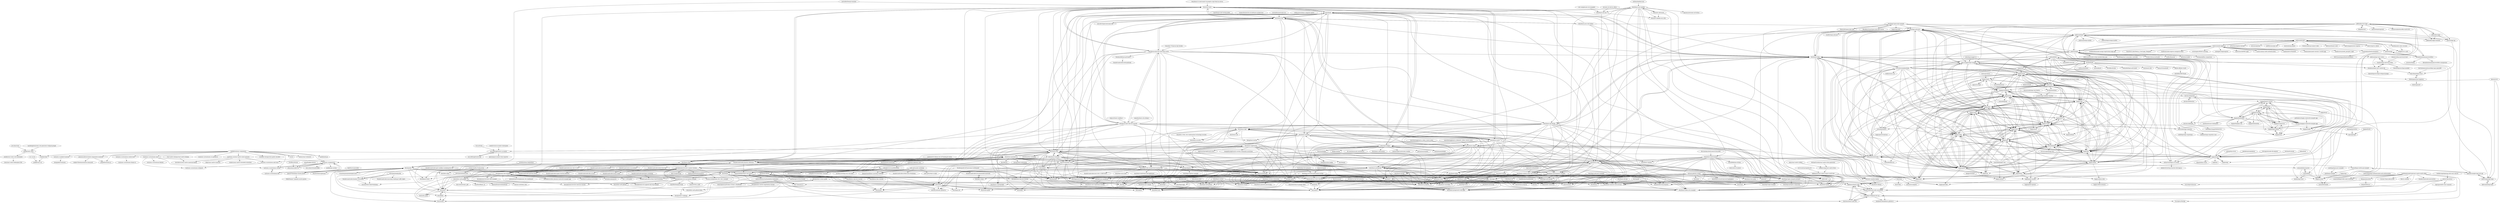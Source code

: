 digraph G {
"dwyl/start-here" -> "dwyl/book"
"dwyl/start-here" -> "dwyl/learn-elixir" ["e"=1]
"dwyl/start-here" -> "dwyl/learn-tdd"
"dwyl/start-here" -> "dwyl/technology-stack"
"dwyl/start-here" -> "dwyl/learn-travis"
"dwyl/start-here" -> "dwyl/Javascript-the-Good-Parts-notes"
"dwyl/start-here" -> "dwyl/learn-elm"
"dwyl/start-here" -> "dwyl/contributing"
"dwyl/start-here" -> "dwyl/home"
"dwyl/start-here" -> "dwyl/learn-redux"
"dwyl/start-here" -> "dwyl/phoenix-chat-example"
"dwyl/start-here" -> "dwyl/learn-api-design"
"dwyl/start-here" -> "dwyl/learn-phoenix"
"dwyl/start-here" -> "dwyl/learn-hapi"
"dwyl/start-here" -> "dwyl/repo-badges"
"sereneblue/awesome-oss" -> "dwyl/learn-tdd" ["e"=1]
"dwyl/phoenix-chat-example" -> "dwyl/phoenix-liveview-counter-tutorial"
"dwyl/phoenix-chat-example" -> "dwyl/learn-elixir" ["e"=1]
"dwyl/phoenix-chat-example" -> "dwyl/learn-phoenix"
"dwyl/phoenix-chat-example" -> "dwyl/phoenix-ecto-encryption-example"
"dwyl/phoenix-chat-example" -> "dwyl/auth"
"dwyl/phoenix-chat-example" -> "dwyl/phoenix-todo-list-tutorial"
"dwyl/phoenix-chat-example" -> "dwyl/elixir-auth-google"
"dwyl/phoenix-chat-example" -> "gothinkster/elixir-phoenix-realworld-example-app" ["e"=1]
"dwyl/phoenix-chat-example" -> "dwyl/phoenix-liveview-chat-example"
"dwyl/phoenix-chat-example" -> "dwyl/mvp"
"dwyl/phoenix-chat-example" -> "dwyl/phoenix-ecto-append-only-log-example"
"dwyl/phoenix-chat-example" -> "chrismccord/phoenix_live_view_example" ["e"=1]
"dwyl/phoenix-chat-example" -> "DockYard-Academy/curriculum" ["e"=1]
"dwyl/phoenix-chat-example" -> "michalmuskala/jason" ["e"=1]
"dwyl/phoenix-chat-example" -> "phoenixframework/phoenix_live_dashboard" ["e"=1]
"facebookarchive/planout" -> "dwyl/learn-ab-and-multivariate-testing" ["e"=1]
"senecajs/seneca" -> "hapijs/chairo" ["e"=1]
"dwyl/javascript-todo-list-tutorial" -> "dwyl/learn-tdd"
"dwyl/javascript-todo-list-tutorial" -> "dwyl/learn-elm-architecture-in-javascript"
"dwyl/javascript-todo-list-tutorial" -> "dwyl/learn-heroku"
"dwyl/javascript-todo-list-tutorial" -> "dwyl/learn-tape"
"dwyl/javascript-todo-list-tutorial" -> "dwyl/learn-postgresql"
"dwyl/javascript-todo-list-tutorial" -> "dwyl/learn-amazon-web-services"
"dwyl/javascript-todo-list-tutorial" -> "dwyl/start-here"
"dwyl/javascript-todo-list-tutorial" -> "dwyl/Javascript-the-Good-Parts-notes"
"dwyl/javascript-todo-list-tutorial" -> "dwyl/home"
"dwyl/javascript-todo-list-tutorial" -> "dwyl/product-roadmap"
"dwyl/javascript-todo-list-tutorial" -> "dwyl/learn-flutter"
"dwyl/javascript-todo-list-tutorial" -> "dwyl/book"
"dwyl/javascript-todo-list-tutorial" -> "dwyl/apprenticeship"
"dwyl/javascript-todo-list-tutorial" -> "dwyl/learn-graphQL"
"dwyl/javascript-todo-list-tutorial" -> "dwyl/mvp"
"boennemann/badges" -> "dwyl/repo-badges" ["e"=1]
"lukePeavey/quotable" -> "JamesFT/Database-Quotes-JSON" ["e"=1]
"dwyl/book" -> "dwyl/learn-qunit"
"dwyl/book" -> "dwyl/learn-tdd"
"dwyl/book" -> "dwyl/start-here"
"dwyl/book" -> "dwyl/technology-stack"
"dwyl/book" -> "dwyl/learn-hapi"
"dwyl/book" -> "dwyl/learn-elm"
"dwyl/book" -> "dwyl/contributing"
"dwyl/book" -> "dwyl/app"
"dwyl/book" -> "dwyl/learn-istanbul"
"dwyl/book" -> "foundersandcoders/master-reference"
"dwyl/book" -> "dwyl/learn-react"
"dwyl/book" -> "dwyl/learn-node-js-by-example"
"dwyl/book" -> "dwyl/learn-postgresql"
"dwyl/book" -> "dwyl/learn-environment-variables"
"dwyl/book" -> "dwyl/process-handbook"
"snipcart/learn-vanilla-js" -> "dwyl/javascript-todo-list-tutorial" ["e"=1]
"dwyl/learn-travis" -> "dwyl/learn-istanbul"
"dwyl/learn-travis" -> "dwyl/learn-tdd"
"dwyl/learn-travis" -> "dwyl/repo-badges"
"dwyl/learn-travis" -> "dwyl/learn-environment-variables"
"dwyl/learn-travis" -> "dwyl/start-here"
"dwyl/learn-travis" -> "dwyl/book"
"dwyl/learn-travis" -> "dwyl/learn-hapi"
"dwyl/learn-travis" -> "dwyl/learn-redis"
"dwyl/learn-travis" -> "dwyl/learn-postgresql"
"dwyl/learn-travis" -> "dwyl/learn-redux"
"dwyl/learn-travis" -> "dwyl/learn-heroku"
"dwyl/learn-travis" -> "dwyl/learn-regex"
"dwyl/learn-travis" -> "dwyl/learn-tape"
"dwyl/learn-travis" -> "dwyl/env2"
"dwyl/learn-travis" -> "dwyl/learn-jshint"
"jxnblk/tachyons-components" -> "tachyons-css/tachyons-styled-react"
"jxnblk/tachyons-components" -> "tachyons-css/tachyons-custom"
"jxnblk/tachyons-components" -> "tachyons-css/generator"
"jxnblk/tachyons-components" -> "tachyons-css/tachyons-sass"
"jxnblk/tachyons-components" -> "dwyl/learn-tachyons"
"jxnblk/tachyons-components" -> "cloudflare-design/style-guide-checklist" ["e"=1]
"jxnblk/tachyons-components" -> "c8r/x0" ["e"=1]
"jxnblk/tachyons-components" -> "tachyons-css/react-native-style-tachyons"
"jxnblk/tachyons-components" -> "mrmrs/react-elements"
"jxnblk/tachyons-components" -> "jxnblk/reline"
"jxnblk/tachyons-components" -> "jxnblk/mdx-go" ["e"=1]
"jxnblk/tachyons-components" -> "jamesmcallister/styled-components-tachyons"
"jxnblk/tachyons-components" -> "jongold/tachyons-js"
"jxnblk/tachyons-components" -> "tachyons-css/tachyons-css.github.io"
"jxnblk/tachyons-components" -> "tachyons-css/jekyll-tachyons"
"gothinkster/elixir-phoenix-realworld-example-app" -> "dwyl/phoenix-chat-example" ["e"=1]
"dwyl/learn-amazon-web-services" -> "dwyl/learn-node-js-by-example"
"dwyl/learn-amazon-web-services" -> "dwyl/learn-progressive-web-apps"
"dwyl/javascript-best-practice" -> "dwyl/learn-progressive-web-apps"
"dwyl/javascript-best-practice" -> "dwyl/learn-html5"
"dwyl/javascript-best-practice" -> "dwyl/learn-qunit"
"dwyl/javascript-best-practice" -> "dwyl/style-guide"
"simov/express-admin" -> "jedireza/drywall" ["e"=1]
"dwyl/Javascript-the-Good-Parts-notes" -> "dwyl/start-here"
"dwyl/Javascript-the-Good-Parts-notes" -> "dwyl/learn-tdd"
"dwyl/Javascript-the-Good-Parts-notes" -> "dwyl/book"
"dwyl/Javascript-the-Good-Parts-notes" -> "dwyl/learn-redux"
"dwyl/Javascript-the-Good-Parts-notes" -> "dwyl/learn-elm-architecture-in-javascript"
"dwyl/Javascript-the-Good-Parts-notes" -> "dwyl/learn-elm"
"dwyl/Javascript-the-Good-Parts-notes" -> "dwyl/learn-postgresql"
"dwyl/Javascript-the-Good-Parts-notes" -> "dwyl/learn-react"
"dwyl/Javascript-the-Good-Parts-notes" -> "dwyl/javascript-todo-list-tutorial"
"dwyl/Javascript-the-Good-Parts-notes" -> "dwyl/learn-tachyons"
"dwyl/Javascript-the-Good-Parts-notes" -> "foundersandcoders/master-reference"
"dwyl/Javascript-the-Good-Parts-notes" -> "dwyl/goodparts"
"dwyl/Javascript-the-Good-Parts-notes" -> "NataliaLKB/learn-git-basics"
"dwyl/Javascript-the-Good-Parts-notes" -> "dwyl/learn-hapi"
"dwyl/Javascript-the-Good-Parts-notes" -> "dwyl/contributing"
"eleith/emailjs" -> "florianheinemann/passwordless" ["e"=1]
"mikeal/bent" -> "hapijs/boom" ["e"=1]
"hapijs/wreck" -> "hapijs/hoek"
"hapijs/wreck" -> "hapijs/code"
"hapijs/wreck" -> "hapijs/chairo"
"hapijs/wreck" -> "hapijs/nes"
"hapijs/wreck" -> "hapijs/h2o2"
"hapijs/wreck" -> "hapijs/lab"
"hapijs/wreck" -> "hapijs/crumb"
"hapijs/wreck" -> "hapijs/inert"
"hapijs/wreck" -> "outmoded/penseur"
"hapijs/wreck" -> "hapijs/good"
"hapijs/wreck" -> "hapijs/shot"
"hapijs/wreck" -> "outmoded/tv"
"hapijs/wreck" -> "hapijs/catbox"
"hapijs/wreck" -> "hapijs/basic"
"hapijs/wreck" -> "hapijs/yar"
"hapi-swagger/hapi-swagger" -> "dwyl/hapi-auth-jwt2"
"hapi-swagger/hapi-swagger" -> "hapijs/nes"
"hapi-swagger/hapi-swagger" -> "outmoded/lout"
"hapi-swagger/hapi-swagger" -> "hapijs/good"
"hapi-swagger/hapi-swagger" -> "hapijs/bell"
"hapi-swagger/hapi-swagger" -> "hapijs/boom"
"hapi-swagger/hapi-swagger" -> "dwyl/learn-hapi"
"hapi-swagger/hapi-swagger" -> "hapijs/lab"
"hapi-swagger/hapi-swagger" -> "hapijs/code"
"hapi-swagger/hapi-swagger" -> "hapijs/wreck"
"hapi-swagger/hapi-swagger" -> "hapijs/glue"
"hapi-swagger/hapi-swagger" -> "hapijs/h2o2"
"hapi-swagger/hapi-swagger" -> "hapijs/inert"
"hapi-swagger/hapi-swagger" -> "ccarruitero/makemehapi"
"hapi-swagger/hapi-swagger" -> "hapijs/hoek"
"florianheinemann/passwordless" -> "eleith/emailjs" ["e"=1]
"florianheinemann/passwordless" -> "florianheinemann/passwordless-mongostore"
"florianheinemann/passwordless" -> "neumino/thinky" ["e"=1]
"florianheinemann/passwordless" -> "jedireza/drywall"
"poeticninja/hapi-ninja" -> "kidtronnix/hapi-dash"
"poeticninja/hapi-ninja" -> "agendor/sample-hapi-rest-api"
"agendor/sample-hapi-rest-api" -> "rcorral/hapi-restful-api-example"
"agendor/sample-hapi-rest-api" -> "poeticninja/hapi-ninja"
"dwyl/learn-istanbul" -> "dwyl/learn-tape"
"dwyl/learn-istanbul" -> "dwyl/learn-postgresql"
"dwyl/learn-istanbul" -> "dwyl/learn-environment-variables"
"dwyl/learn-istanbul" -> "dwyl/learn-pre-commit"
"dwyl/learn-istanbul" -> "dwyl/esta"
"dwyl/learn-istanbul" -> "dwyl/learn-node-js-by-example"
"dwyl/learn-istanbul" -> "ideaq/learn-mocha"
"dwyl/learn-istanbul" -> "dwyl/learn-react"
"dwyl/learn-istanbul" -> "dwyl/learn-travis"
"dwyl/learn-istanbul" -> "dwyl/learn-regex"
"dwyl/learn-istanbul" -> "dwyl/hapi-auth-github"
"dwyl/learn-istanbul" -> "dwyl/faster"
"dwyl/learn-istanbul" -> "dwyl/learn-security"
"dwyl/learn-istanbul" -> "dwyl/learn-redux"
"dwyl/learn-istanbul" -> "dwyl/process-handbook"
"dwyl/home" -> "dwyl/product-roadmap"
"dwyl/home" -> "dwyl/phase-three"
"dwyl/home" -> "dwyl/useful"
"dwyl/home" -> "dwyl/tudo"
"dwyl/home" -> "dwyl/auth"
"dwyl/home" -> "dwyl/mvp"
"dwyl/home" -> "dwyl/dwylbot"
"dwyl/home" -> "dwyl/email"
"dwyl/home" -> "dwyl/app"
"dwyl/home" -> "dwyl/dwyl-site"
"CrossNox/programmingexcuses" -> "dwyl/quotes" ["e"=1]
"ccarruitero/makemehapi" -> "dwyl/learn-hapi"
"ccarruitero/makemehapi" -> "hapijs/good"
"ccarruitero/makemehapi" -> "mtharrison/hapi.js-in-action"
"ccarruitero/makemehapi" -> "hapijs/vision"
"ccarruitero/makemehapi" -> "hapijs/cookie"
"ccarruitero/makemehapi" -> "outmoded/university"
"ccarruitero/makemehapi" -> "hapijs/glue"
"ccarruitero/makemehapi" -> "outmoded/lout"
"ccarruitero/makemehapi" -> "hapijs/inert"
"ccarruitero/makemehapi" -> "hapijs/wreck"
"ccarruitero/makemehapi" -> "hapi-swagger/hapi-swagger"
"ccarruitero/makemehapi" -> "hapijs/scooter"
"ccarruitero/makemehapi" -> "hapijs/shot"
"ccarruitero/makemehapi" -> "bulkan/async-you" ["e"=1]
"ccarruitero/makemehapi" -> "outmoded/rejoice"
"scotch-io/easy-node-authentication" -> "braitsch/node-login" ["e"=1]
"hapijs/cookie" -> "hapijs/basic"
"hapijs/cookie" -> "hapijs/inert"
"hapijs/cookie" -> "hapijs/bell"
"hapijs/cookie" -> "hapijs/vision"
"hapijs/cookie" -> "hapijs/shot"
"hapijs/cookie" -> "hapijs/crumb"
"hapijs/cookie" -> "hapijs/good"
"hapijs/cookie" -> "hapijs/yar"
"hapijs/cookie" -> "hapijs/good-console"
"hapijs/cookie" -> "hapijs/hoek"
"dwyl/phoenix-liveview-counter-tutorial" -> "dwyl/phoenix-todo-list-tutorial"
"dwyl/phoenix-liveview-counter-tutorial" -> "dwyl/phoenix-chat-example"
"dwyl/phoenix-liveview-counter-tutorial" -> "dwyl/phoenix-liveview-chat-example"
"dwyl/phoenix-liveview-counter-tutorial" -> "dwyl/elixir-auth-google"
"dwyl/phoenix-liveview-counter-tutorial" -> "dwyl/learn-elixir" ["e"=1]
"dwyl/phoenix-liveview-counter-tutorial" -> "dwyl/phoenix-ecto-encryption-example"
"dwyl/phoenix-liveview-counter-tutorial" -> "dwyl/auth"
"dwyl/phoenix-liveview-counter-tutorial" -> "dwyl/mvp"
"dwyl/phoenix-liveview-counter-tutorial" -> "chrismccord/todo_trek" ["e"=1]
"dwyl/phoenix-liveview-counter-tutorial" -> "dwyl/phoenix-liveview-todo-list-tutorial"
"dwyl/phoenix-liveview-counter-tutorial" -> "dwyl/learn-phoenix"
"dwyl/phoenix-liveview-counter-tutorial" -> "elixir-image/image" ["e"=1]
"dwyl/phoenix-liveview-counter-tutorial" -> "dwyl/useful"
"dwyl/phoenix-liveview-counter-tutorial" -> "chrismccord/phoenix_live_view_example" ["e"=1]
"dwyl/phoenix-liveview-counter-tutorial" -> "lalabuy948/PhoenixAnalytics" ["e"=1]
"fdv/running-elasticsearch-fun-profit" -> "dwyl/learn-elasticsearch" ["e"=1]
"dwyl/mvp" -> "dwyl/useful"
"dwyl/mvp" -> "dwyl/fields"
"dwyl/mvp" -> "dwyl/product-roadmap"
"dwyl/mvp" -> "dwyl/auth_plug"
"dwyl/mvp" -> "dwyl/auth"
"demiralpatacan/Product-Owner-s-Handbook" -> "dwyl/product-owner-guide"
"dwyl/sendemail" -> "dwyl/hq"
"dwyl/sendemail" -> "dwyl/hapi-auth-google"
"dwyl/sendemail" -> "dwyl/linky"
"dwyl/sendemail" -> "dwyl/ampl"
"dwyl/sendemail" -> "dwyl/env2"
"dwyl/sendemail" -> "dwyl/learn-html5"
"dwyl/sendemail" -> "dwyl/redis-connection"
"dwyl/sendemail" -> "dwyl/summer"
"dwyl/sendemail" -> "dwyl/dwylbot"
"dwyl/sendemail" -> "dwyl/adoro"
"dwyl/sendemail" -> "dwyl/dwyl-site"
"dwyl/sendemail" -> "dwyl/abase"
"dwyl/sendemail" -> "dwyl/learn-graphQL"
"dwyl/sendemail" -> "dwyl/git-guide"
"dwyl/sendemail" -> "dwyl/hapi-login"
"dwyl/phoenix-ecto-encryption-example" -> "dwyl/fields"
"dwyl/phoenix-ecto-encryption-example" -> "dwyl/phoenix-ecto-append-only-log-example"
"dwyl/phoenix-ecto-encryption-example" -> "danielberkompas/cloak" ["e"=1]
"dwyl/phoenix-ecto-encryption-example" -> "ZennerIoT/ex_audit" ["e"=1]
"dwyl/phoenix-ecto-encryption-example" -> "dwyl/phoenix-chat-example"
"dwyl/phoenix-ecto-encryption-example" -> "dwyl/phoenix-liveview-counter-tutorial"
"dwyl/phoenix-ecto-encryption-example" -> "dwyl/elixir-auth-github"
"npm/newww" -> "poeticninja/hapi-ninja"
"npm/newww" -> "hapijs/nes"
"npm/newww" -> "kidtronnix/hapi-dash"
"hapipal/confidence" -> "hapijs/crumb"
"hapipal/confidence" -> "hapijs/hoek"
"hapipal/confidence" -> "hapijs/glue"
"hapipal/confidence" -> "outmoded/rejoice"
"hapipal/confidence" -> "hapijs/scooter"
"hapipal/confidence" -> "hapijs/vision"
"hapipal/confidence" -> "devinivy/dogwater"
"hapipal/confidence" -> "hapijs/good"
"hapipal/confidence" -> "hapijs/chairo"
"tachyons-css/tachyons-styled-react" -> "tachyons-css/tachyons-theme-ui"
"dwyl/learn-qunit" -> "foundersandcoders/old-coursebook"
"dwyl/learn-qunit" -> "dwyl/adoro"
"dwyl/learn-qunit" -> "jrans/React-Webpack-Set-Up"
"hapijs/basic" -> "hapijs/cookie"
"hapijs/basic" -> "hapijs/inert"
"hapijs/basic" -> "hapijs/shot"
"hapijs/basic" -> "hapijs/vision"
"hapijs/basic" -> "hapijs/crumb"
"hapijs/basic" -> "hapijs/catbox-redis"
"hapijs/basic" -> "hapijs/good-console"
"hapijs/basic" -> "hapijs/subtext"
"mucsi96/nightwatch-api" -> "mucsi96/nightwatch-cucumber"
"dwyl/fields" -> "dwyl/useful"
"dwyl/fields" -> "dwyl/mvp"
"hapipal/hpal" -> "hapipal/schwifty"
"hapipal/hpal" -> "hapipal/schmervice"
"hapipal/hpal" -> "hapipal/haute-couture"
"hapipal/hpal" -> "hapipal/toys"
"hapipal/hpal" -> "hapipal/tandy"
"hapipal/hpal" -> "devinivy/hapipal-realworld-example-app"
"hapipal/hpal" -> "hapipal/boilerplate"
"hapipal/hpal" -> "hapipal/hpal-debug"
"hapipal/schmervice" -> "hapipal/toys"
"hapipal/schmervice" -> "hapipal/hpal-debug"
"hapipal/schmervice" -> "hapipal/schwifty"
"hapipal/schmervice" -> "hapipal/hpal"
"hapipal/hpal-debug" -> "hapipal/toys"
"devinivy/hapipal-realworld-example-app" -> "hapipal/haute-couture"
"devinivy/hapipal-realworld-example-app" -> "hapipal/tandy"
"devinivy/hapipal-realworld-example-app" -> "hapipal/hpal"
"devinivy/hapipal-realworld-example-app" -> "hapipal/schwifty"
"devinivy/hapipal-realworld-example-app" -> "hapipal/hpal-debug"
"gothinkster/hapijs-realworld-example-app" -> "devinivy/hapipal-realworld-example-app"
"paullang/hapi-post-example" -> "geek/hapi-example"
"JKHeadley/appy" -> "JKHeadley/rest-hapi"
"JKHeadley/appy" -> "JKHeadley/appy-backend"
"JKHeadley/appy" -> "rjmreis/hapi-api"
"dwyl/learn-javascript" -> "dwyl/learn-progressive-web-apps"
"futurestudio/hapi-rate-limitor" -> "p-meier/hapi-realtime-timeline"
"dwyl/elixir-auth-github" -> "dwyl/elixir-auth-github-demo"
"hapijs/topo" -> "hapijs/scooter"
"dwyl/learn-regex" -> "dwyl/learn-html5"
"dwyl/learn-regex" -> "dwyl/learn-node-js-by-example"
"dwyl/learn-regex" -> "dwyl/learn-graphQL"
"dwyl/learn-regex" -> "dwyl/learn-amazon-web-services"
"dwyl/learn-regex" -> "dwyl/learn-progressive-web-apps"
"dflydev/dflydev-hawk" -> "alexbilbie/PHP-Hawk"
"hapijs/catbox-redis" -> "hapijs/catbox-memory"
"foundersandcoders/prereq-check" -> "FAC-11/FACgame"
"hapijs/hapi" -> "hapijs/boom" ["e"=1]
"jshttp/http-errors" -> "hapijs/boom" ["e"=1]
"tg-bomze/Face-Depixelizer" -> "dwyl/quotes" ["e"=1]
"codewars/codewars.com" -> "codingforeveryone/READMEs" ["e"=1]
"notwaldorf/emoji-translate" -> "dwyl/quotes" ["e"=1]
"notwaldorf/emoji-translate" -> "dwyl/start-here" ["e"=1]
"mtharrison/hapi.js-in-action" -> "johnbrett/Getting-Started-with-hapi.js"
"mtharrison/hapi.js-in-action" -> "rcorral/hapi-restful-api-example"
"mtharrison/hapi.js-in-action" -> "outmoded/university"
"speakeasyjs/speakeasy" -> "hapijs/boom" ["e"=1]
"eddywashere/node-stripe-membership-saas" -> "jedireza/aqua" ["e"=1]
"dwyl/quotes" -> "CrossNox/programmingexcuses" ["e"=1]
"dwyl/quotes" -> "dwyl/product-roadmap"
"dwyl/quotes" -> "dwyl/mvp"
"dwyl/quotes" -> "JamesFT/Database-Quotes-JSON"
"dwyl/quotes" -> "dwyl/fields"
"dwyl/quotes" -> "dwyl/useful"
"dwyl/quotes" -> "dwyl/phase-three"
"dwyl/quotes" -> "dwyl/auth"
"dwyl/quotes" -> "dwyl/dwylbot"
"dwyl/quotes" -> "dwyl/technical-glossary"
"dwyl/quotes" -> "dwyl/home"
"dwyl/quotes" -> "dwyl/hits-elixir"
"dwyl/quotes" -> "dwyl/hq"
"dwyl/quotes" -> "dwyl/app"
"nelsonic/github-scraper" -> "dwyl/tudo"
"nelsonic/github-scraper" -> "SimonLab/user-story-checklist"
"nelsonic/github-scraper" -> "dwyl/aws-lambda-deploy"
"nelsonic/github-scraper" -> "dwyl/hapi-login-example-postgres"
"nelsonic/github-scraper" -> "dwyl/atm"
"nelsonic/github-scraper" -> "dwyl/learn-kibana"
"nelsonic/github-scraper" -> "dwyl/search-result-keyword-highlighter"
"nelsonic/github-scraper" -> "dwyl/dev-setup"
"nelsonic/github-scraper" -> "dwyl/learn-saucelabs"
"nelsonic/github-scraper" -> "dwyl/faster"
"nelsonic/github-scraper" -> "dwyl/apprenticeship"
"nelsonic/github-scraper" -> "dwyl/interview-prep"
"nelsonic/github-scraper" -> "dwyl/summer"
"nelsonic/github-scraper" -> "dwyl/sort"
"nelsonic/github-scraper" -> "dwyl/dwylbot"
"ashiina/lambda-local" -> "dwyl/learn-aws-lambda" ["e"=1]
"jwenjian/visitor-badge" -> "dwyl/hits" ["e"=1]
"db-migrate/node-db-migrate" -> "hapijs/boom" ["e"=1]
"dwyl/repo-badges" -> "dwyl/learn-travis"
"dwyl/repo-badges" -> "Naereen/badges" ["e"=1]
"dwyl/repo-badges" -> "boennemann/badges" ["e"=1]
"dwyl/repo-badges" -> "badges/shields" ["e"=1]
"dwyl/repo-badges" -> "dwyl/start-here"
"dwyl/repo-badges" -> "dwyl/goodparts"
"dwyl/repo-badges" -> "all-contributors/all-contributors" ["e"=1]
"dwyl/repo-badges" -> "dwyl/learn-tdd"
"dwyl/repo-badges" -> "dwyl/learn-istanbul"
"dwyl/repo-badges" -> "dwyl/learn-codeclimate"
"dwyl/repo-badges" -> "dwyl/hits"
"dwyl/repo-badges" -> "dwyl/hapi-auth-jwt2"
"dwyl/repo-badges" -> "matiassingers/awesome-readme" ["e"=1]
"dwyl/repo-badges" -> "dwyl/learn-qunit"
"dwyl/repo-badges" -> "gotwarlost/istanbul" ["e"=1]
"hapijs/bell" -> "hapijs/cookie"
"hapijs/bell" -> "hapijs/good"
"hapijs/bell" -> "hapijs/nes"
"hapijs/bell" -> "hapijs/basic"
"hapijs/bell" -> "hapijs/inert"
"hapijs/bell" -> "outmoded/lout"
"hapijs/bell" -> "hapi-swagger/hapi-swagger"
"hapijs/bell" -> "hapijs/yar"
"hapijs/bell" -> "hapijs/wreck"
"hapijs/bell" -> "hapijs/glue"
"hapijs/bell" -> "dwyl/hapi-auth-jwt2"
"hapijs/bell" -> "hapijs/vision"
"hapijs/bell" -> "dwyl/learn-hapi"
"hapijs/bell" -> "hapijs/catbox"
"hapijs/bell" -> "hapijs/lab"
"dwyl/learn-hapi" -> "dwyl/hapi-auth-jwt2"
"dwyl/learn-hapi" -> "ccarruitero/makemehapi"
"dwyl/learn-hapi" -> "outmoded/university"
"dwyl/learn-hapi" -> "dwyl/hapi-socketio-redis-chat-example"
"dwyl/learn-hapi" -> "dwyl/learn-api-design"
"dwyl/learn-hapi" -> "hapijs/bell"
"dwyl/learn-hapi" -> "dwyl/learn-redis"
"dwyl/learn-hapi" -> "mtharrison/hapi.js-in-action"
"dwyl/learn-hapi" -> "hapi-swagger/hapi-swagger"
"dwyl/learn-hapi" -> "nikhilaravi/learn-node"
"dwyl/learn-hapi" -> "dwyl/book"
"dwyl/learn-hapi" -> "foundersandcoders/old-coursebook"
"dwyl/learn-hapi" -> "hapijs/cookie"
"dwyl/learn-hapi" -> "poeticninja/hapi-ninja"
"dwyl/learn-hapi" -> "dwyl/learn-qunit"
"johnbrett/hapi-auth-bearer-token" -> "hapijs/basic"
"johnbrett/hapi-auth-bearer-token" -> "hapijs/nes"
"hapijs/glue" -> "outmoded/rejoice"
"hapijs/glue" -> "hapijs/hoek"
"hapijs/glue" -> "hapijs/good"
"hapijs/glue" -> "hapijs/code"
"hapijs/glue" -> "hapijs/vision"
"hapijs/glue" -> "hapipal/confidence"
"hapijs/glue" -> "hapijs/crumb"
"hapijs/glue" -> "hapijs/chairo"
"hapijs/glue" -> "hapijs/lab"
"hapijs/glue" -> "hapijs/inert"
"hapijs/glue" -> "outmoded/lout"
"hapijs/glue" -> "hapijs/nes"
"hapijs/glue" -> "outmoded/discuss"
"webdriverio/cucumber-boilerplate" -> "mucsi96/nightwatch-cucumber" ["e"=1]
"anandthakker/doiuse" -> "johno/immutable-css" ["e"=1]
"dwyl/elixir-auth-google" -> "dwyl/mvp"
"dwyl/elixir-auth-google" -> "dwyl/elixir-auth-github"
"dwyl/elixir-auth-google" -> "phoenixframework/tailwind" ["e"=1]
"dwyl/elixir-auth-google" -> "dwyl/auth"
"dwyl/elixir-auth-google" -> "chrismccord/todo_trek" ["e"=1]
"dwyl/elixir-auth-google" -> "bitcrowd/chromic_pdf" ["e"=1]
"dwyl/elixir-auth-google" -> "dwyl/phoenix-liveview-counter-tutorial"
"dwyl/elixir-auth-google" -> "DockYard/flame_on" ["e"=1]
"dwyl/elixir-auth-google" -> "dwyl/useful"
"dwyl/elixir-auth-google" -> "dwyl/auth_plug"
"devinivy/dogwater" -> "devinivy/bedwetter"
"devinivy/dogwater" -> "devinivy/labbable"
"devinivy/dogwater" -> "hapipal/haute-couture"
"devinivy/bedwetter" -> "devinivy/dogwater"
"hapijs/inert" -> "hapijs/vision"
"hapijs/inert" -> "hapijs/basic"
"hapijs/inert" -> "hapijs/yar"
"hapijs/inert" -> "hapijs/cookie"
"hapijs/inert" -> "hapijs/crumb"
"hapijs/inert" -> "hapijs/good"
"hapijs/inert" -> "hapijs/h2o2"
"hapijs/inert" -> "hapijs/podium"
"hapijs/inert" -> "hapijs/shot"
"hapijs/inert" -> "hapijs/bell"
"NataliaLKB/learn-git-basics" -> "foundersandcoders/old-playbook"
"hapijs/vision" -> "hapijs/inert"
"hapijs/vision" -> "hapijs/basic"
"hapijs/vision" -> "hapijs/cookie"
"hapijs/vision" -> "hapijs/crumb"
"hapijs/vision" -> "hapijs/glue"
"hapijs/vision" -> "hapijs/yar"
"hapijs/vision" -> "hapijs/h2o2"
"hapijs/vision" -> "hapijs/good"
"hapijs/vision" -> "hapijs/shot"
"kidtronnix/hapi-dash" -> "poeticninja/hapi-ninja"
"jedireza/frame" -> "jedireza/aqua"
"jedireza/frame" -> "jedireza/hapi-mongo-models"
"jedireza/frame" -> "dwyl/hapi-auth-jwt2"
"jedireza/frame" -> "jedireza/drywall"
"jedireza/frame" -> "JKHeadley/appy-backend"
"jedireza/frame" -> "hapijs/lab"
"jedireza/frame" -> "poeticninja/hapi-ninja"
"jedireza/frame" -> "outmoded/university"
"jedireza/frame" -> "rjmreis/hapi-api"
"jedireza/frame" -> "outmoded/lout"
"jedireza/frame" -> "hapipal/confidence"
"jedireza/frame" -> "hapijs/glue"
"jedireza/frame" -> "mtharrison/hapi.js-in-action"
"jedireza/frame" -> "jedireza/mongo-models"
"jedireza/frame" -> "thebergamo/start-hapiness"
"dwyl/flutter-todo-list-tutorial" -> "dwyl/learn-flutter"
"dwyl/flutter-todo-list-tutorial" -> "dwyl/email"
"outmoded/hapijs.com" -> "outmoded/bassmaster"
"outmoded/hapijs.com" -> "hapijs/subtext"
"outmoded/hapijs.com" -> "hapijs/vision"
"outmoded/hapijs.com" -> "outmoded/lout"
"outmoded/hapijs.com" -> "hapijs/inert"
"outmoded/hapijs.com" -> "hapijs/hoek"
"jedireza/hapi-react-views" -> "landau/hapi-react"
"jedireza/hapi-react-views" -> "luandro/hapi-universal-redux"
"jedireza/hapi-react-views" -> "hapijs/nes"
"jedireza/hapi-react-views" -> "Dindaleon/hapi-react-starter-kit"
"hapijs/good-squeeze" -> "hapijs/good-console"
"danecando/hapi-sequelize" -> "mdibaiee/hapi-sequelize-crud"
"danecando/hapi-sequelize" -> "hapijs/crumb"
"danecando/hapi-sequelize" -> "valtlfelipe/hapi-sequelizejs"
"dwyl/learn-docker" -> "dwyl/learn-graphQL"
"dwyl/learn-docker" -> "dwyl/learn-html5"
"dwyl/learn-docker" -> "dwyl/learn-node-js-by-example"
"dwyl/learn-docker" -> "dwyl/tudo"
"dwyl/learn-docker" -> "dwyl/summer"
"dwyl/learn-docker" -> "dwyl/dwyl-site"
"dwyl/learn-docker" -> "dwyl/learn-react"
"dwyl/learn-docker" -> "dwyl/hapi-auth-google"
"dwyl/learn-docker" -> "dwyl/process-handbook"
"dwyl/learn-docker" -> "dwyl/learn-regex"
"dwyl/learn-docker" -> "dwyl/alc"
"dwyl/learn-docker" -> "dwyl/learn-amazon-web-services"
"dwyl/learn-docker" -> "dwyl/intellectual-property"
"dwyl/learn-docker" -> "dwyl/learn-user-experience-testing"
"dwyl/learn-docker" -> "dwyl/hapi-auth-github"
"dwyl/learn-react" -> "dwyl/hq"
"dwyl/learn-react" -> "dwyl/learn-progressive-web-apps"
"dwyl/learn-react" -> "dwyl/hapi-login"
"dwyl/learn-react" -> "dwyl/adoro"
"dwyl/learn-react" -> "dwyl/learn-html5"
"dwyl/learn-react" -> "dwyl/dwyl-site"
"dwyl/learn-react" -> "dwyl/learn-node-js-by-example"
"dwyl/learn-react" -> "dwyl/hapi-auth-github"
"dwyl/learn-react" -> "dwyl/learn-saucelabs"
"dwyl/learn-react" -> "dwyl/learn-qunit"
"dwyl/learn-react" -> "dwyl/learn-graphQL"
"dwyl/learn-react" -> "dwyl/learn-amazon-web-services"
"dwyl/learn-react" -> "dwyl/summer"
"dwyl/learn-flutter" -> "dwyl/flutter-todo-list-tutorial"
"dwyl/learn-flutter" -> "dwyl/apprenticeship"
"dwyl/learn-flutter" -> "dwyl/product-roadmap"
"dwyl/learn-flutter" -> "dwyl/flutter-bloc-tutorial"
"dwyl/learn-flutter" -> "dwyl/email"
"hapijs/code" -> "hapijs/lab"
"hapijs/code" -> "hapijs/hoek"
"hapijs/code" -> "hapijs/wreck"
"hapijs/code" -> "outmoded/lout"
"hapijs/code" -> "hapijs/glue"
"hapijs/code" -> "hapijs/good"
"hapijs/code" -> "hapijs/nes"
"hapijs/code" -> "hapijs/crumb"
"hapijs/code" -> "hapijs/catbox"
"hapijs/code" -> "hapijs/bossy"
"rcorral/hapi-restful-api-example" -> "agendor/sample-hapi-rest-api"
"rcorral/hapi-restful-api-example" -> "geek/hapi-example"
"hapijs/h2o2" -> "hapijs/crumb"
"hapijs/h2o2" -> "hapijs/vision"
"hapijs/h2o2" -> "hapijs/inert"
"hapijs/h2o2" -> "hapijs/podium"
"hapijs/h2o2" -> "hapijs/wreck"
"dwyl/learn-elasticsearch" -> "dwyl/learn-node-js-by-example"
"dwyl/learn-elasticsearch" -> "dwyl/summer"
"dwyl/learn-elasticsearch" -> "dwyl/learn-jshint"
"dwyl/learn-elasticsearch" -> "dwyl/learn-vagrant"
"dwyl/learn-elasticsearch" -> "dwyl/learn-amazon-web-services"
"dwyl/learn-elasticsearch" -> "dwyl/alc"
"dwyl/learn-elasticsearch" -> "dwyl/tudo"
"dwyl/learn-elasticsearch" -> "dwyl/learn-redis"
"dwyl/learn-elasticsearch" -> "dwyl/learn-kibana"
"dwyl/learn-elasticsearch" -> "dwyl/intellectual-property"
"dwyl/learn-elasticsearch" -> "dwyl/search-result-keyword-highlighter"
"dwyl/learn-elasticsearch" -> "dwyl/learn-saucelabs"
"dwyl/learn-elasticsearch" -> "dwyl/definition-of-done"
"dwyl/learn-elasticsearch" -> "dwyl/interview-prep"
"dwyl/learn-elasticsearch" -> "dwyl/sort"
"hapipal/boilerplate" -> "hapipal/schwifty"
"hapipal/boilerplate" -> "hapipal/haute-couture"
"hapipal/boilerplate" -> "hapipal/hpal"
"hapipal/boilerplate" -> "hapipal/schmervice"
"hapipal/boilerplate" -> "devinivy/hapipal-realworld-example-app"
"hapipal/boilerplate" -> "devinivy/dogwater"
"hapipal/boilerplate" -> "hapipal/hapipal.com"
"hapipal/boilerplate" -> "devinivy/labbable"
"hapipal/boilerplate" -> "hapipal/toys"
"hapipal/boilerplate" -> "hapipal/tandy"
"hapipal/boilerplate" -> "hapipal/lalalambda"
"hapipal/boilerplate" -> "mattboutet/user-boilerplate"
"dwyl/learn-pre-commit" -> "dwyl/adoro"
"dwyl/learn-pre-commit" -> "dwyl/abase"
"foundersandcoders/coursebook" -> "foundersandcoders/fac-access"
"foundersandcoders/coursebook" -> "foundersandcoders/react-week"
"dwyl/esta" -> "dwyl/adoro"
"iteles/Book-notes" -> "dwyl/hapi-auth-github"
"dwyl/phoenix-content-negotiation-tutorial" -> "dwyl/elixir-auth-github-demo"
"outmoded/rejoice" -> "hapijs/good-file"
"outmoded/rejoice" -> "hapijs/good-broadcast"
"hapijs/bossy" -> "outmoded/reptile"
"hapijs/good-console" -> "hapijs/good-squeeze"
"hapijs/good-console" -> "hapijs/good-file"
"kanongil/protofree" -> "kanongil/nipo"
"aquadzn/learn-x-by-doing-y" -> "dwyl/javascript-todo-list-tutorial" ["e"=1]
"dwyl/learn-redis" -> "dwyl/hapi-socketio-redis-chat-example"
"dwyl/learn-redis" -> "dwyl/redis-connection"
"dwyl/learn-redis" -> "dwyl/learn-node-js-by-example"
"dwyl/learn-redis" -> "dwyl/learn-react"
"dwyl/learn-redis" -> "dwyl/summer"
"dwyl/learn-redis" -> "dwyl/learn-postgresql"
"dwyl/learn-redis" -> "dwyl/learn-environment-variables"
"dwyl/learn-redis" -> "dwyl/intellectual-property"
"dwyl/learn-redis" -> "dwyl/tudo"
"dwyl/learn-redis" -> "dwyl/learn-amazon-web-services"
"dwyl/learn-redis" -> "dwyl/learn-progressive-web-apps"
"dwyl/learn-redis" -> "dwyl/adoro"
"dwyl/learn-redis" -> "dwyl/env2"
"dwyl/learn-redis" -> "dwyl/learn-pre-commit"
"dwyl/learn-redis" -> "dwyl/learn-qunit"
"coding-horror/basic-computer-games" -> "dwyl/learn-tdd" ["e"=1]
"mawrkus/js-unit-testing-guide" -> "dwyl/learn-tdd" ["e"=1]
"dwyl/learn-json-web-tokens" -> "dwyl/hapi-auth-jwt2" ["e"=1]
"dwyl/learn-json-web-tokens" -> "dwyl/learn-hapi" ["e"=1]
"dwyl/learn-json-web-tokens" -> "dwyl/learn-tdd" ["e"=1]
"dwyl/learn-json-web-tokens" -> "dwyl/learn-redis" ["e"=1]
"dwyl/learn-json-web-tokens" -> "dwyl/start-here" ["e"=1]
"dwyl/learn-tdd" -> "dwyl/book"
"dwyl/learn-tdd" -> "dwyl/learn-travis"
"dwyl/learn-tdd" -> "dwyl/start-here"
"dwyl/learn-tdd" -> "dwyl/javascript-todo-list-tutorial"
"dwyl/learn-tdd" -> "dwyl/learn-hapi"
"dwyl/learn-tdd" -> "dwyl/learn-elm-architecture-in-javascript"
"dwyl/learn-tdd" -> "dwyl/Javascript-the-Good-Parts-notes"
"dwyl/learn-tdd" -> "dwyl/learn-tape"
"dwyl/learn-tdd" -> "unicodeveloper/awesome-tdd" ["e"=1]
"dwyl/learn-tdd" -> "dwyl/learn-elm"
"dwyl/learn-tdd" -> "dwyl/learn-api-design"
"dwyl/learn-tdd" -> "dwyl/learn-istanbul"
"dwyl/learn-tdd" -> "dwyl/learn-json-web-tokens" ["e"=1]
"dwyl/learn-tdd" -> "dwyl/learn-elixir" ["e"=1]
"dwyl/learn-tdd" -> "ideaq/learn-mocha"
"dwyl/phoenix-todo-list-tutorial" -> "dwyl/phoenix-liveview-counter-tutorial"
"dwyl/phoenix-todo-list-tutorial" -> "dwyl/adoro"
"dwyl/phoenix-todo-list-tutorial" -> "dwyl/dwyl-site"
"dwyl/phoenix-todo-list-tutorial" -> "dwyl/alc"
"dwyl/phoenix-todo-list-tutorial" -> "dwyl/learn-html5"
"vlucas/frisby" -> "mucsi96/nightwatch-cucumber" ["e"=1]
"tachyons-css/jekyll-tachyons" -> "leonp/jekyll-tachyons"
"unicodeveloper/awesome-tdd" -> "dwyl/learn-tdd" ["e"=1]
"markdalgleish/static-site-generator-webpack-plugin" -> "jxnblk/static-react" ["e"=1]
"dwyl/decache" -> "dwyl/adoro"
"dwyl/decache" -> "dwyl/hapi-auth-github"
"dwyl/decache" -> "dwyl/esta"
"dwyl/decache" -> "dwyl/style-guide"
"dwyl/learn-aws-lambda" -> "dwyl/aws-sdk-mock" ["e"=1]
"dwyl/learn-aws-lambda" -> "dwyl/aws-lambda-deploy"
"dwyl/learn-aws-lambda" -> "dwyl/learn-amazon-web-services"
"dwyl/learn-aws-lambda" -> "dwyl/aws-lambda-test-utils"
"dwyl/learn-aws-lambda" -> "dwyl/learn-redis"
"dwyl/learn-aws-lambda" -> "dwyl/book"
"dwyl/learn-aws-lambda" -> "pmuens/awesome-serverless" ["e"=1]
"dwyl/learn-aws-lambda" -> "dwyl/learn-aws-iot"
"dwyl/learn-aws-lambda" -> "dwyl/app"
"dwyl/learn-aws-lambda" -> "dwyl/learn-elasticsearch"
"dwyl/learn-aws-lambda" -> "dwyl/learn-api-design"
"dwyl/learn-aws-lambda" -> "dwyl/learn-graphQL"
"dwyl/learn-aws-lambda" -> "dwyl/learn-node-js-by-example"
"dwyl/learn-aws-lambda" -> "dwyl/tudo"
"dwyl/learn-aws-lambda" -> "dwyl/learn-tachyons"
"jensoleg/swagger-ui" -> "hapi-swagger/hapi-swagger" ["e"=1]
"alinz/react-native-tabbar" -> "julianocomg/react-native-form" ["e"=1]
"johno/immutable-css" -> "tachyons-css/generator"
"outmoded/university" -> "dwyl/learn-hapi"
"outmoded/university" -> "hapijs/nes"
"outmoded/university" -> "dwyl/hapi-auth-jwt2"
"outmoded/university" -> "mtharrison/hapi.js-in-action"
"outmoded/university" -> "hapijs/lab"
"outmoded/university" -> "hapijs/hoek"
"outmoded/university" -> "SimonLab/user-story-checklist"
"outmoded/university" -> "hapijs/glue"
"outmoded/university" -> "sofer/sssk"
"outmoded/university" -> "ccarruitero/makemehapi"
"outmoded/university" -> "outmoded/hapijs.com"
"outmoded/university" -> "outmoded/discuss"
"outmoded/university" -> "outmoded/lout"
"outmoded/university" -> "dwyl/learn-redis"
"outmoded/university" -> "hapijs/bell"
"dwyl/aguid" -> "dwyl/faster"
"dwyl/aguid" -> "dwyl/intellectual-property"
"AnSavvides/d3act" -> "bgrsquared/d3-react-squared"
"AnSavvides/d3act" -> "jrans/React-Webpack-Set-Up"
"AnSavvides/d3act" -> "foundersandcoders/old-coursebook"
"AnSavvides/d3act" -> "nikhilaravi/learn-node"
"dwyl/hapi-socketio-redis-chat-example" -> "dwyl/learn-redis"
"dwyl/hapi-socketio-redis-chat-example" -> "dwyl/adoro"
"dwyl/hapi-socketio-redis-chat-example" -> "dwyl/learn-qunit"
"dwyl/hapi-socketio-redis-chat-example" -> "dwyl/redis-connection"
"dwyl/hapi-socketio-redis-chat-example" -> "dwyl/learn-hapi"
"dwyl/hapi-socketio-redis-chat-example" -> "foundersandcoders/old-coursebook"
"dwyl/hapi-socketio-redis-chat-example" -> "dwyl/esta"
"dwyl/hapi-socketio-redis-chat-example" -> "dwyl/hapi-login"
"dwyl/hapi-socketio-redis-chat-example" -> "dwyl/hapi-error"
"dwyl/hapi-socketio-redis-chat-example" -> "dwyl/learn-react"
"dwyl/hapi-socketio-redis-chat-example" -> "dwyl/dwyl-site"
"dwyl/hapi-socketio-redis-chat-example" -> "dwyl/hapi-login-example-postgres"
"dwyl/hapi-socketio-redis-chat-example" -> "dwyl/app"
"dwyl/hapi-socketio-redis-chat-example" -> "dwyl/hapi-auth-google"
"dwyl/hapi-socketio-redis-chat-example" -> "dwyl/ampl"
"jedireza/aqua" -> "jedireza/frame"
"jedireza/aqua" -> "jedireza/drywall"
"jedireza/aqua" -> "hapijs/nes"
"jedireza/aqua" -> "eddywashere/node-stripe-membership-saas" ["e"=1]
"jedireza/aqua" -> "RickWong/react-isomorphic-starterkit" ["e"=1]
"jedireza/aqua" -> "FredericHeem/starhackit" ["e"=1]
"jedireza/aqua" -> "dwyl/hapi-auth-jwt2"
"jedireza/aqua" -> "outmoded/university"
"jedireza/aqua" -> "acdlite/flummox" ["e"=1]
"jedireza/aqua" -> "keithwhor/nodal" ["e"=1]
"jedireza/aqua" -> "dwyl/learn-hapi"
"jedireza/aqua" -> "mtharrison/hapi.js-in-action"
"jedireza/aqua" -> "jedireza/hapi-react-views"
"jedireza/aqua" -> "voronianski/flux-comparison" ["e"=1]
"jedireza/aqua" -> "hapi-swagger/hapi-swagger"
"mozilla/node-client-sessions" -> "rdegges/svcc-auth"
"dwyl/hapi-auth-jwt2" -> "dwyl/learn-hapi"
"dwyl/hapi-auth-jwt2" -> "hapi-swagger/hapi-swagger"
"dwyl/hapi-auth-jwt2" -> "hapijs/nes"
"dwyl/hapi-auth-jwt2" -> "hapijs/boom"
"dwyl/hapi-auth-jwt2" -> "outmoded/university"
"dwyl/hapi-auth-jwt2" -> "hapijs/lab"
"dwyl/hapi-auth-jwt2" -> "hapijs/bell"
"dwyl/hapi-auth-jwt2" -> "dwyl/hapi-socketio-redis-chat-example"
"dwyl/hapi-auth-jwt2" -> "ryanfitz/hapi-auth-jwt"
"dwyl/hapi-auth-jwt2" -> "hapijs/glue"
"dwyl/hapi-auth-jwt2" -> "dwyl/hapi-login-example-postgres"
"dwyl/hapi-auth-jwt2" -> "hapijs/good"
"dwyl/hapi-auth-jwt2" -> "hapijs/inert"
"dwyl/hapi-auth-jwt2" -> "hapijs/cookie"
"dwyl/hapi-auth-jwt2" -> "jedireza/frame"
"jxnblk/static-react" -> "jxnblk/react-static-site-boilerplate"
"jxnblk/static-react" -> "jxnblk/reline"
"jxnblk/react-static-site-boilerplate" -> "hew/react-static-boilerplate-ES6"
"dwyl/learn-api-design" -> "dwyl/learn-hapi"
"dwyl/learn-api-design" -> "dwyl/learn-redis"
"dwyl/learn-api-design" -> "dwyl/learn-react"
"dwyl/learn-api-design" -> "dwyl/learn-html5"
"dwyl/learn-api-design" -> "dwyl/learn-redux"
"dwyl/learn-api-design" -> "dwyl/learn-environment-variables"
"dwyl/learn-api-design" -> "dwyl/env2"
"dwyl/learn-api-design" -> "dwyl/process-handbook"
"dwyl/learn-api-design" -> "dwyl/technology-stack"
"dwyl/learn-api-design" -> "dwyl/learn-amazon-web-services"
"dwyl/learn-api-design" -> "dwyl/learn-postgresql"
"dwyl/learn-api-design" -> "dwyl/learn-node-js-by-example"
"dwyl/learn-api-design" -> "dwyl/hapi-login-example-postgres"
"dwyl/learn-api-design" -> "dwyl/learn-tape"
"dwyl/learn-api-design" -> "dwyl/learn-docker"
"dwyl/auth" -> "dwyl/linky"
"dwyl/auth" -> "dwyl/dwyl-site"
"dwyl/auth" -> "dwyl/adoro"
"dwyl/auth" -> "dwyl/style-guide"
"dwyl/auth" -> "nelsonic/nelsonic.github.io"
"dwyl/auth" -> "dwyl/mvp"
"dwyl/auth" -> "dwyl/email"
"dwyl/auth" -> "dwyl/useful"
"dwyl/auth" -> "dwyl/hapi-riot"
"dwyl/auth" -> "dwyl/abase"
"dwyl/terminate" -> "dwyl/adoro"
"dwyl/terminate" -> "dwyl/hapi-auth-github"
"dwyl/terminate" -> "dwyl/faster"
"dwyl/hapi-auth-jwt2-example" -> "dwyl/intellectual-property"
"dwyl/hapi-auth-jwt2-example" -> "dwyl/hapi-auth-google"
"hapijs/chairo" -> "hapijs/nes"
"hapijs/chairo" -> "outmoded/penseur"
"hapijs/chairo" -> "outmoded/rejoice"
"hapijs/chairo" -> "hapijs/wreck"
"hapijs/chairo" -> "hapijs/glue"
"hapijs/chairo" -> "hapipal/confidence"
"hapijs/chairo" -> "apparatus/fuge" ["e"=1]
"msmichellegar/learn-sass-basics" -> "andrewMacmurray/hackathon-boilerplate"
"msmichellegar/learn-sass-basics" -> "sofer/sssk"
"msmichellegar/learn-sass-basics" -> "FAC7/amazon2.0"
"msmichellegar/learn-sass-basics" -> "claireinez/learn-node-tdd"
"msmichellegar/learn-sass-basics" -> "matthewglover/functionaljs"
"mucsi96/nightwatch-cucumber" -> "mucsi96/nightwatch-api"
"mucsi96/nightwatch-cucumber" -> "gkushang/cucumber-html-reporter" ["e"=1]
"mucsi96/nightwatch-cucumber" -> "dwyl/learn-nightwatch"
"luandro/hapi-universal-redux" -> "Dindaleon/hapi-react-starter-kit"
"luandro/hapi-universal-redux" -> "jedireza/hapi-react-views"
"luandro/hapi-universal-redux" -> "SimonDegraeve/hapi-graphql"
"dwyl/definition-of-done" -> "dwyl/code-of-conduct"
"poeticninja/hapi-authentication-and-authorization" -> "msmichellegar/redis-node-workshop"
"dwyl/learn-ab-and-multivariate-testing" -> "dwyl/learn-graphQL"
"dwyl/learn-ab-and-multivariate-testing" -> "dwyl/learn-progressive-web-apps"
"dwyl/learn-ab-and-multivariate-testing" -> "dwyl/adoro"
"dwyl/learn-ab-and-multivariate-testing" -> "dwyl/dwyl-site"
"dwyl/learn-ab-and-multivariate-testing" -> "SimonLab/user-story-checklist"
"dwyl/learn-ab-and-multivariate-testing" -> "dwyl/git-guide"
"dwyl/contributing" -> "SimonLab/user-story-checklist"
"dwyl/contributing" -> "dwyl/learn-html5"
"dwyl/contributing" -> "dwyl/apprenticeship"
"dwyl/technology-stack" -> "dwyl/contributing"
"dwyl/technology-stack" -> "dwyl/mvp"
"dwyl/technology-stack" -> "dwyl/hq"
"dwyl/technology-stack" -> "nelsonic/nelsonic.github.io"
"dwyl/technology-stack" -> "dwyl/process-handbook"
"dwyl/technology-stack" -> "dwyl/dwylbot"
"dwyl/technology-stack" -> "dwyl/auth"
"dwyl/technology-stack" -> "dwyl/learn-html5"
"dwyl/technology-stack" -> "dwyl/goodparts"
"dwyl/technology-stack" -> "dwyl/phase-three"
"dwyl/technology-stack" -> "dwyl/summer"
"dwyl/technology-stack" -> "dwyl/adoro"
"dwyl/technology-stack" -> "dwyl/hits-elixir"
"dwyl/technology-stack" -> "SimonLab/user-story-checklist"
"dwyl/technology-stack" -> "dwyl/dwyl-site"
"dwyl/learn-to-send-email-via-google-script-html-no-server" -> "dwyl/start-here" ["e"=1]
"tayiorbeii/egghead.io_redux_course_notes" -> "dwyl/learn-redux" ["e"=1]
"FredericHeem/starhackit" -> "jedireza/aqua" ["e"=1]
"braitsch/node-login" -> "scotch-io/easy-node-authentication" ["e"=1]
"braitsch/node-login" -> "jedireza/drywall"
"braitsch/node-login" -> "bradtraversy/node_passport_login" ["e"=1]
"braitsch/node-login" -> "cornflourblue/node-mongo-registration-login-api" ["e"=1]
"braitsch/node-login" -> "jedireza/aqua"
"braitsch/node-login" -> "NashTech-Labs/Node.js_UserLogin_Template"
"braitsch/node-login" -> "eleith/emailjs" ["e"=1]
"braitsch/node-login" -> "jedireza/frame"
"braitsch/node-login" -> "madhums/node-express-mongoose-demo" ["e"=1]
"braitsch/node-login" -> "ericdouglas/MEAN-Learning" ["e"=1]
"braitsch/node-login" -> "dcblogdev/loginregister" ["e"=1]
"braitsch/node-login" -> "therecluse26/PHP-Login" ["e"=1]
"braitsch/node-login" -> "Createdd/authenticationIntro"
"braitsch/node-login" -> "ealeksandrov/NodeAPI" ["e"=1]
"braitsch/node-login" -> "cwbuecheler/node-tutorial-2-restful-app" ["e"=1]
"aws/aws-iot-device-sdk-js" -> "dwyl/learn-aws-iot" ["e"=1]
"Automattic/monk" -> "hapijs/boom" ["e"=1]
"hapijs/nes" -> "hapijs/chairo"
"hapijs/nes" -> "hapijs/bell"
"hapijs/nes" -> "hapi-swagger/hapi-swagger"
"hapijs/nes" -> "hapijs/code"
"hapijs/nes" -> "hapijs/wreck"
"hapijs/nes" -> "mcollina/multines"
"hapijs/nes" -> "hapijs/h2o2"
"hapijs/nes" -> "dwyl/hapi-auth-jwt2"
"hapijs/nes" -> "hapijs/good"
"hapijs/nes" -> "outmoded/university"
"hapijs/nes" -> "outmoded/lout"
"hapijs/nes" -> "hapijs/lab"
"hapijs/nes" -> "hapijs/glue"
"hapijs/nes" -> "hapijs/crumb"
"hapijs/nes" -> "hapipal/confidence"
"dwyl/hits" -> "dwyl/linky"
"dwyl/hits" -> "dwyl/dwyl-site"
"dwyl/hits" -> "dwyl/auth"
"dwyl/hits" -> "dwyl/contributing"
"dwyl/hits" -> "dwyl/labels"
"dwyl/hits" -> "dwyl/summer"
"dwyl/hits" -> "dwyl/email"
"dwyl/hits" -> "dwyl/learn-react"
"dwyl/hits" -> "dwyl/tudo"
"dwyl/hits" -> "dwyl/env2"
"dwyl/hits" -> "dwyl/learn-redis"
"dwyl/hits" -> "jwenjian/visitor-badge" ["e"=1]
"dwyl/hits" -> "dwyl/imgup"
"dwyl/hits" -> "dwyl/hapi-login-example-postgres"
"dwyl/hits" -> "dwyl/goodparts"
"apparatus/fuge" -> "hapijs/chairo" ["e"=1]
"tachyons-css/tachyons-sass" -> "tachyons-css/generator"
"tachyons-css/tachyons-sass" -> "tachyons-css/tachyons-custom"
"tachyons-css/tachyons-sass" -> "tachyons-css/tachyons-flexbox"
"tachyons-css/tachyons-sass" -> "tachyons-css/tachyons-webpack"
"skeggse/isemail" -> "hapijs/subtext"
"freddyrangel/playing-with-react-and-d3" -> "AnSavvides/d3act" ["e"=1]
"dwyl/web-form-to-google-sheet" -> "dwyl/adoro" ["e"=1]
"aws-samples/aws-iot-examples" -> "dwyl/learn-aws-iot" ["e"=1]
"dwyl/ampl" -> "dwyl/abase"
"dwyl/ampl" -> "dwyl/adoro"
"ericvicenti/navigation-rfc" -> "nikhilaravi/react-native-smart-scroll-view" ["e"=1]
"benjaminlees/Es6" -> "rorysedgwick/moose"
"benjaminlees/Es6" -> "benjaminlees/cv"
"foundersandcoders/old-coursebook" -> "jrans/React-Webpack-Set-Up"
"foundersandcoders/old-coursebook" -> "nikhilaravi/learn-node"
"foundersandcoders/old-coursebook" -> "koalabears/koalabears.github.io"
"foundersandcoders/old-coursebook" -> "claireinez/learn-node-tdd"
"dwyl/learn-chrome-extensions" -> "dwyl/learn-html5"
"dwyl/learn-chrome-extensions" -> "dwyl/learn-node-js-by-example"
"dwyl/learn-chrome-extensions" -> "dwyl/learn-payment-processing"
"dwyl/learn-chrome-extensions" -> "dwyl/learn-graphQL"
"dwyl/learn-chrome-extensions" -> "dwyl/learn-cryptography"
"dwyl/phoenix-liveview-chat-example" -> "dwyl/phoenix-liveview-todo-list-tutorial"
"dwyl/phoenix-liveview-chat-example" -> "dwyl/phoenix-liveview-counter-tutorial"
"dwyl/product-owner-guide" -> "demiralpatacan/Product-Owner-s-Handbook"
"dwyl/product-owner-guide" -> "dwyl/learn-user-experience-testing"
"react-native-dialogs/react-native-dialogs" -> "hectahertz/react-native-material-dialog" ["e"=1]
"dominictobias/universal-react" -> "luandro/hapi-universal-redux" ["e"=1]
"dwyl/learn-redux" -> "dwyl/learn-react"
"dwyl/learn-redux" -> "dwyl/adoro"
"dwyl/learn-redux" -> "dwyl/env2"
"dwyl/learn-redux" -> "dwyl/learn-elm-architecture-in-javascript"
"dwyl/learn-redux" -> "msmichellegar/learn-sass-basics"
"dwyl/learn-redux" -> "dwyl/learn-amazon-web-services"
"dwyl/learn-redux" -> "dwyl/learn-elm"
"dwyl/learn-redux" -> "dwyl/learn-qunit"
"dwyl/learn-redux" -> "dwyl/hq"
"dwyl/learn-redux" -> "dwyl/learn-graphQL"
"dwyl/learn-redux" -> "foundersandcoders/old-coursebook"
"dwyl/learn-redux" -> "dwyl/learn-node-js-by-example"
"dwyl/learn-redux" -> "dwyl/learn-postgresql"
"dwyl/learn-redux" -> "dwyl/git-guide"
"dwyl/learn-redux" -> "dwyl/learn-progressive-web-apps"
"Dindaleon/hapi-react-starter-kit" -> "luandro/hapi-universal-redux"
"Dindaleon/hapi-react-starter-kit" -> "SimonDegraeve/hapi-webpack-plugin"
"Dindaleon/hapi-react-starter-kit" -> "MarcHanin/hapi-struct"
"dwyl/dev-setup" -> "foundersandcoders/recommended-materials"
"dwyl/dev-setup" -> "dwyl/style-guide"
"Talento90/typescript-node" -> "dwyl/hapi-typescript-example" ["e"=1]
"bartonhammond/snowflake-hapi-openshift" -> "MarcHanin/hapi-struct"
"rjmreis/hapi-api" -> "MarcHanin/hapi-struct"
"JackDanielsAndCode/react-native-multi-slider" -> "jrans/React-Webpack-Set-Up"
"JackDanielsAndCode/react-native-multi-slider" -> "nikhilaravi/learn-node"
"JackDanielsAndCode/react-native-multi-slider" -> "benjaminlees/Es6"
"JackDanielsAndCode/react-native-multi-slider" -> "foundersandcoders/old-coursebook"
"JackDanielsAndCode/react-native-multi-slider" -> "foundersandcoders/newsletter"
"JackDanielsAndCode/react-native-multi-slider" -> "Crystal-Clear/codecrystal"
"JackDanielsAndCode/react-native-multi-slider" -> "fcscripters/Wordpi"
"JackDanielsAndCode/react-native-multi-slider" -> "SimonLab/user-story-checklist"
"JackDanielsAndCode/react-native-multi-slider" -> "msmichellegar/redis-node-workshop"
"JackDanielsAndCode/react-native-multi-slider" -> "liberty-x/lxdata"
"JackDanielsAndCode/react-native-multi-slider" -> "koalabears/koalabears.github.io"
"dwyl/learn-environment-variables" -> "dwyl/env2"
"dwyl/learn-environment-variables" -> "dwyl/learn-html5"
"dwyl/learn-environment-variables" -> "dwyl/learn-node-js-by-example"
"dwyl/learn-environment-variables" -> "dwyl/adoro"
"dwyl/learn-environment-variables" -> "dwyl/learn-graphQL"
"dwyl/learn-environment-variables" -> "dwyl/redis-connection"
"dwyl/learn-environment-variables" -> "dwyl/learn-postgresql"
"dwyl/learn-environment-variables" -> "dwyl/learn-amazon-web-services"
"dwyl/learn-environment-variables" -> "dwyl/hapi-auth-google"
"dwyl/learn-environment-variables" -> "dwyl/learn-qunit"
"dwyl/learn-environment-variables" -> "dwyl/intellectual-property"
"dwyl/learn-environment-variables" -> "dwyl/learn-react"
"dwyl/learn-environment-variables" -> "dwyl/learn-d3"
"dwyl/learn-environment-variables" -> "dwyl/learn-regex"
"dwyl/learn-environment-variables" -> "dwyl/learn-progressive-web-apps"
"nikhilaravi/react-native-smart-scroll-view" -> "FAC7/amazon2.0"
"nikhilaravi/react-native-smart-scroll-view" -> "SimonLab/user-story-checklist"
"nikhilaravi/react-native-smart-scroll-view" -> "foundersandcoders/old-coursebook"
"nikhilaravi/react-native-smart-scroll-view" -> "rorysedgwick/moose"
"dwyl/process-handbook" -> "dwyl/learn-user-experience-testing"
"nikhilaravi/learn-node" -> "claireinez/learn-node-tdd"
"nikhilaravi/learn-node" -> "jrans/React-Webpack-Set-Up"
"nikhilaravi/learn-node" -> "foundersandcoders/old-coursebook"
"claireinez/learn-node-tdd" -> "nikhilaravi/learn-node"
"claireinez/learn-node-tdd" -> "jrans/React-Webpack-Set-Up"
"jrans/React-Webpack-Set-Up" -> "foundersandcoders/old-coursebook"
"jrans/React-Webpack-Set-Up" -> "nikhilaravi/learn-node"
"jrans/React-Webpack-Set-Up" -> "koalabears/koalabears.github.io"
"jrans/React-Webpack-Set-Up" -> "claireinez/learn-node-tdd"
"jrans/React-Webpack-Set-Up" -> "fcscripters/Wordpi"
"thebergamo/start-hapiness" -> "MarcHanin/hapi-struct"
"thebergamo/start-hapiness" -> "thebergamo/k7"
"sofer/sssk" -> "nikhilaravi/learn-node"
"MarcHanin/hapi-struct" -> "thebergamo/start-hapiness"
"julianocomg/react-native-form" -> "nikhilaravi/react-native-smart-scroll-view"
"dwyl/env2" -> "dwyl/adoro"
"dwyl/aws-sdk-mock" -> "dwyl/learn-aws-lambda" ["e"=1]
"dwyl/aws-sdk-mock" -> "dwyl/aws-lambda-test-utils" ["e"=1]
"dwyl/aws-sdk-mock" -> "dwyl/aws-lambda-deploy" ["e"=1]
"codingforeveryone/READMEs" -> "codingforeveryone/today-i-learned"
"codingforeveryone/READMEs" -> "Jbarget/handlebars-morning-challenge"
"codingforeveryone/READMEs" -> "mcelearr/writing-your-own-kata"
"codingforeveryone/READMEs" -> "GiacomoSorbi/Katathon"
"codingforeveryone/READMEs" -> "msmichellegar/learn-sass-basics"
"outmoded/oz" -> "mozilla/hawk"
"outmoded/oz" -> "hapijs/iron"
"outmoded/oz" -> "hapijs/nes"
"outmoded/oz" -> "hapijs/good"
"outmoded/oz" -> "outmoded/scarecrow"
"outmoded/oz" -> "hapijs/podium"
"outmoded/oz" -> "hapijs/bell"
"outmoded/oz" -> "hapijs/lab"
"outmoded/oz" -> "hapijs/catbox"
"outmoded/oz" -> "Dindaleon/hapi-react-starter-kit"
"outmoded/oz" -> "hapi-swagger/hapi-swagger"
"dwyl/hapi-typescript-example" -> "BlackBoxVision/typescript-hapi-starter"
"dwyl/hapi-typescript-example" -> "Talento90/typescript-node" ["e"=1]
"dwyl/hapi-typescript-example" -> "dwyl/hapi-auth-jwt2"
"dwyl/hapi-typescript-example" -> "hapijs/hapi-pino"
"dwyl/hapi-typescript-example" -> "dwyl/learn-hapi"
"dwyl/hapi-typescript-example" -> "rjmreis/hapi-api"
"dwyl/hapi-typescript-example" -> "hapi-swagger/hapi-swagger"
"dwyl/hapi-typescript-example" -> "hapipal/boilerplate"
"dwyl/hapi-typescript-example" -> "agendor/sample-hapi-rest-api"
"myjinxin2015/Katas-list-of-Training-JS-series" -> "foundersandcoders/master-reference" ["e"=1]
"dwyl/hapi-login-example-postgres" -> "dwyl/hapi-postgres-connection"
"dwyl/hapi-login-example-postgres" -> "dwyl/hapi-login-example"
"dwyl/hapi-login-example-postgres" -> "dwyl/hapi-auth-github"
"MichaelCereda/react-native-form-generator" -> "julianocomg/react-native-form" ["e"=1]
"dwyl/learn-nightwatch" -> "dwyl/contributing"
"dwyl/learn-nightwatch" -> "dwyl/env2"
"dwyl/learn-nightwatch" -> "dwyl/learn-saucelabs"
"dwyl/learn-nightwatch" -> "dwyl/learn-elm"
"dwyl/learn-nightwatch" -> "dwyl/learn-html5"
"dwyl/learn-nightwatch" -> "nightwatchjs/nightwatch-docs"
"dwyl/learn-nightwatch" -> "maxgalbu/nightwatch-custom-commands-assertions" ["e"=1]
"dwyl/learn-nightwatch" -> "dwyl/linky"
"dwyl/learn-nightwatch" -> "dwyl/learn-progressive-web-apps"
"dwyl/learn-nightwatch" -> "dwyl/hq"
"dwyl/learn-nightwatch" -> "dwyl/learn-graphQL"
"dwyl/learn-nightwatch" -> "dwyl/labels"
"dwyl/learn-nightwatch" -> "mucsi96/nightwatch-cucumber"
"dwyl/learn-nightwatch" -> "dwyl/git-guide"
"dwyl/learn-nightwatch" -> "dwyl/aws-lambda-deploy"
"hapijs/shot" -> "hapijs/basic"
"hapijs/shot" -> "hapijs/cookie"
"hapijs/shot" -> "hapijs/crumb"
"dwyl/learn-circleci" -> "dwyl/learn-graphQL"
"dwyl/learn-circleci" -> "dwyl/adoro"
"dwyl/learn-circleci" -> "dwyl/dwyl-site"
"dwyl/learn-circleci" -> "dwyl/abase"
"dwyl/learn-circleci" -> "dwyl/ateam-proposal"
"dwyl/learn-circleci" -> "dwyl/linky"
"dwyl/learn-circleci" -> "dwyl/hapi-auth-github"
"dwyl/learn-circleci" -> "dwyl/learn-saucelabs"
"dwyl/learn-circleci" -> "dwyl/learn-progressive-web-apps"
"dwyl/learn-circleci" -> "dwyl/hapi-riot"
"dwyl/learn-circleci" -> "dwyl/redis-connection"
"dwyl/learn-circleci" -> "dwyl/learn-pre-commit"
"rtfeldman/elm-workshop" -> "dwyl/learn-elm" ["e"=1]
"tachyons-css/react-native-style-tachyons" -> "tachyons-css/tachyons-and-react"
"tachyons-css/react-native-style-tachyons" -> "shipt/react-native-tachyons"
"tachyons-css/react-native-style-tachyons" -> "vitalets/react-native-extended-stylesheet" ["e"=1]
"tachyons-css/react-native-style-tachyons" -> "hectahertz/react-native-material-dialog"
"dwyl/learn-aws-iot" -> "dwyl/learn-graphQL"
"dwyl/learn-aws-iot" -> "dwyl/aws-lambda-test-utils"
"dwyl/learn-postgresql" -> "dwyl/learn-html5"
"dwyl/learn-postgresql" -> "dwyl/learn-graphQL"
"dwyl/learn-postgresql" -> "dwyl/learn-node-js-by-example"
"dwyl/learn-postgresql" -> "dwyl/adoro"
"dwyl/learn-postgresql" -> "dwyl/learn-react"
"dwyl/learn-postgresql" -> "dwyl/git-guide"
"dwyl/learn-postgresql" -> "dwyl/learn-progressive-web-apps"
"dwyl/learn-postgresql" -> "dwyl/contributing"
"dwyl/learn-postgresql" -> "dwyl/process-handbook"
"dwyl/learn-postgresql" -> "dwyl/dwylbot"
"dwyl/learn-postgresql" -> "dwyl/learn-environment-variables"
"dwyl/learn-postgresql" -> "dwyl/learn-amazon-web-services"
"dwyl/learn-postgresql" -> "dwyl/email"
"dwyl/learn-postgresql" -> "dwyl/hq"
"dwyl/learn-postgresql" -> "dwyl/env2"
"dwyl/aws-lambda-deploy" -> "dwyl/learn-kibana"
"dwyl/learn-tape" -> "dwyl/learn-istanbul"
"dwyl/learn-tape" -> "dwyl/process-handbook"
"dwyl/learn-tape" -> "dwyl/learn-security"
"dwyl/learn-tape" -> "dwyl/learn-vagrant"
"dwyl/learn-tape" -> "dwyl/learn-amazon-web-services"
"dwyl/learn-tape" -> "dwyl/learn-cryptography"
"dwyl/learn-tape" -> "dwyl/git-guide"
"dwyl/learn-tape" -> "dwyl/style-guide"
"dwyl/learn-tape" -> "dwyl/contributing"
"dwyl/learn-tape" -> "dwyl/learn-riot" ["e"=1]
"jescalan/roots" -> "jxnblk/static-react" ["e"=1]
"cloudfour/drizzle" -> "johno/immutable-css" ["e"=1]
"dwyl/learn-graphQL" -> "dwyl/learn-progressive-web-apps"
"hapijs/hoek" -> "hapijs/code"
"hapijs/hoek" -> "hapijs/crumb"
"hapijs/hoek" -> "hapijs/lab"
"hapijs/hoek" -> "hapijs/wreck"
"hapijs/hoek" -> "hapipal/confidence"
"hapijs/hoek" -> "hapijs/glue"
"hapijs/hoek" -> "hapijs/shot"
"hapijs/hoek" -> "hapijs/good"
"hapijs/hoek" -> "outmoded/lout"
"hapijs/hoek" -> "hapijs/cookie"
"hapijs/hoek" -> "hapijs/scooter"
"hapijs/hoek" -> "hapijs/inert"
"hapijs/hoek" -> "hapijs/good-file"
"hapijs/hoek" -> "hapijs/heavy"
"hapijs/hoek" -> "outmoded/poop"
"hapipal/haute-couture" -> "hapipal/schwifty"
"hapipal/haute-couture" -> "devinivy/hapipal-realworld-example-app"
"hapipal/haute-couture" -> "hapipal/toys"
"hapipal/haute-couture" -> "hapipal/hpal"
"hapipal/haute-couture" -> "hapipal/tandy"
"hapipal/haute-couture" -> "hapipal/hpal-debug"
"hapipal/haute-couture" -> "hapipal/schmervice"
"hapipal/haute-couture" -> "hapipal/boilerplate"
"node-girls/node-workshop" -> "Jbarget/handlebars-morning-challenge"
"node-girls/node-workshop" -> "foundersandcoders/Node-Shell-Workshop"
"node-girls/node-workshop" -> "node-girls/what-is-node"
"node-girls/node-workshop" -> "foundersandcoders/Node-Intro-Workshop"
"andrewMacmurray/hackathon-boilerplate" -> "claireinez/learn-node-tdd"
"andrewMacmurray/hackathon-boilerplate" -> "FAC7/amazon2.0"
"andrewMacmurray/hackathon-boilerplate" -> "msmichellegar/learn-sass-basics"
"andrewMacmurray/hackathon-boilerplate" -> "nikhilaravi/learn-node"
"mcollina/multines" -> "p-meier/hapi-realtime-timeline"
"dwyl/hapi-error" -> "dwyl/adoro"
"dwyl/goodparts" -> "dwyl/abase"
"dwyl/goodparts" -> "dwyl/adoro"
"dwyl/goodparts" -> "dwyl/contributing"
"dwyl/goodparts" -> "dwyl/hapi-register-example"
"dwyl/chat" -> "dwyl/hq"
"dwyl/chat" -> "dwyl/video"
"dwyl/chat" -> "dwyl/autocomplete"
"foundersandcoders/interview-tips" -> "foundersandcoders/Node-Shell-Workshop"
"devinivy/labbable" -> "maxfelker/SimpleWebService"
"diegohaz/rest" -> "JKHeadley/rest-hapi" ["e"=1]
"cxs-css/cxs" -> "jxnblk/react-cxs" ["e"=1]
"mozilla/hawk" -> "outmoded/oz"
"mozilla/hawk" -> "hapijs/iron"
"mozilla/hawk" -> "dflydev/dflydev-hawk"
"mozilla/hawk" -> "pcibraro/hawknet"
"mozilla/hawk" -> "nsarno/knock" ["e"=1]
"mozilla/hawk" -> "hapijs/lab"
"mozilla/hawk" -> "hapijs/good"
"mozilla/hawk" -> "stitchfix/stitches" ["e"=1]
"mozilla/hawk" -> "outmoded/hapi-auth-hawk"
"mozilla/hawk" -> "tent/hawk-ruby"
"mozilla/hawk" -> "kumar303/mohawk"
"tachyons-css/generator" -> "tachyons-css/tachyons-custom"
"tachyons-css/generator" -> "tachyons-css/tachyons-tldr"
"tachyons-css/generator" -> "johno/immutable-css"
"tachyons-css/generator" -> "broccolini/50shadesofblk"
"tachyons-css/generator" -> "jxnblk/type-system"
"transidai1705/javascript-ebooks" -> "dwyl/Javascript-the-Good-Parts-notes" ["e"=1]
"sixpack/sixpack" -> "dwyl/learn-ab-and-multivariate-testing" ["e"=1]
"tayiorbeii/egghead.io_idiomatic_redux_course_notes" -> "dwyl/learn-redux" ["e"=1]
"jxnblk/reline" -> "jxnblk/react-cxs"
"dwyl/learn-tachyons" -> "dwyl/learn-elm"
"dwyl/learn-tachyons" -> "tachyons-css/tachyons-and-react"
"dwyl/learn-tachyons" -> "dwyl/contributing"
"dwyl/learn-tachyons" -> "dwyl/learn-react"
"dwyl/learn-tachyons" -> "dwyl/technology-stack"
"dwyl/learn-tachyons" -> "dwyl/tachyons-bootstrap"
"dwyl/learn-tachyons" -> "dwyl/process-handbook"
"dwyl/learn-tachyons" -> "foundersandcoders/master-reference"
"dwyl/learn-tachyons" -> "tachyons-css/generator"
"dwyl/learn-tachyons" -> "SimonLab/user-story-checklist"
"dwyl/learn-tachyons" -> "dwyl/learn-elm-architecture-in-javascript"
"dwyl/learn-tachyons" -> "dwyl/hapi-login"
"dwyl/learn-tachyons" -> "dwyl/labels"
"dwyl/learn-tachyons" -> "msmichellegar/learn-sass-basics"
"dwyl/learn-tachyons" -> "dwyl/adoro"
"tachyons-css/tachyons-custom" -> "tachyons-css/generator"
"tachyons-css/tachyons-custom" -> "tachyons-css/tachyons-tldr"
"outmoded/tv" -> "outmoded/bassmaster"
"outmoded/tv" -> "hapijs/scooter"
"outmoded/tv" -> "landau/hapi-react"
"outmoded/lout" -> "hapijs/good"
"outmoded/lout" -> "hapijs/code"
"outmoded/lout" -> "hapijs/crumb"
"outmoded/lout" -> "hapijs/lab"
"outmoded/lout" -> "hapijs/scooter"
"outmoded/lout" -> "hapijs/hoek"
"outmoded/lout" -> "hapijs/shot"
"outmoded/lout" -> "SurveyLegend/hapi-docs"
"outmoded/lout" -> "hapijs/inert"
"dwyl/flutter-bloc-tutorial" -> "dwyl/learn-flutter"
"tachyons-css/tachyons-and-react" -> "tachyons-css/tachyons-webpack"
"dwyl/learn-elixir" -> "dwyl/learn-phoenix" ["e"=1]
"dwyl/learn-elixir" -> "dwyl/phoenix-chat-example" ["e"=1]
"dwyl/learn-elixir" -> "dwyl/phoenix-liveview-counter-tutorial" ["e"=1]
"dwyl/learn-elixir" -> "dwyl/learn-elm" ["e"=1]
"dwyl/learn-elixir" -> "dwyl/start-here" ["e"=1]
"jedireza/drywall" -> "jedireza/aqua"
"jedireza/drywall" -> "jedireza/frame"
"jedireza/drywall" -> "arthurkao/angular-drywall"
"jedireza/drywall" -> "dstroot/skeleton"
"jedireza/drywall" -> "braitsch/node-login"
"jedireza/drywall" -> "JedWatson/sydjs-site" ["e"=1]
"jedireza/drywall" -> "marmelab/ng-admin" ["e"=1]
"jedireza/drywall" -> "rdegges/svcc-auth"
"jedireza/drywall" -> "eleith/emailjs" ["e"=1]
"jedireza/drywall" -> "simov/express-admin" ["e"=1]
"jedireza/drywall" -> "ForbesLindesay/connect-roles" ["e"=1]
"jedireza/drywall" -> "florianheinemann/passwordless"
"jedireza/drywall" -> "mozilla/node-client-sessions"
"jedireza/drywall" -> "pilwon/ultimate-seed" ["e"=1]
"jedireza/drywall" -> "petecoop/generator-express" ["e"=1]
"hapijs/boom" -> "hapijs/good"
"hapijs/boom" -> "dwyl/hapi-auth-jwt2"
"hapijs/boom" -> "hapijs/lab"
"hapijs/boom" -> "hapijs/hapi" ["e"=1]
"hapijs/boom" -> "hapi-swagger/hapi-swagger"
"hapijs/boom" -> "hapijs/joi" ["e"=1]
"hapijs/boom" -> "hapijs/code"
"hapijs/boom" -> "ZijianHe/koa-router" ["e"=1]
"hapijs/boom" -> "hapijs/nes"
"hapijs/boom" -> "hapijs/bell"
"hapijs/boom" -> "hapijs/inert"
"hapijs/boom" -> "outmoded/lout"
"hapijs/boom" -> "hapijs/wreck"
"hapijs/boom" -> "hapijs/hoek"
"hapijs/boom" -> "hapijs/catbox"
"dwyl/ISO-27001-2013-information-technology-security" -> "dwyl/learn-security" ["e"=1]
"hapijs/good" -> "hapijs/good-console"
"hapijs/good" -> "outmoded/lout"
"hapijs/good" -> "hapijs/crumb"
"hapijs/good" -> "hapijs/lab"
"hapijs/good" -> "hapijs/catbox"
"hapijs/good" -> "hapijs/glue"
"hapijs/good" -> "hapijs/bell"
"hapijs/good" -> "hapijs/inert"
"hapijs/good" -> "hapijs/cookie"
"hapijs/good" -> "hapijs/hoek"
"hapijs/good" -> "hapijs/code"
"hapijs/good" -> "hapijs/vision"
"hapijs/good" -> "hapijs/good-file"
"hapijs/good" -> "hapijs/basic"
"hapijs/good" -> "hapijs/yar"
"hapijs/iron" -> "outmoded/oz"
"hapijs/iron" -> "mozilla/hawk"
"hapijs/iron" -> "hapijs/wreck"
"hapijs/iron" -> "hapijs/good"
"hapijs/iron" -> "hapijs/shot"
"hapijs/iron" -> "hapijs/crumb"
"hapijs/iron" -> "hapijs/cookie"
"hapijs/iron" -> "hapijs/nes"
"hapijs/iron" -> "hapipal/confidence"
"Naereen/badges" -> "dwyl/repo-badges" ["e"=1]
"rajaraodv/redispubsub" -> "dwyl/hapi-socketio-redis-chat-example" ["e"=1]
"hapijs/catbox" -> "hapijs/catbox-redis"
"hapijs/catbox" -> "hapijs/good"
"hapijs/catbox" -> "hapijs/crumb"
"hapijs/catbox" -> "hapijs/good-console"
"hapijs/catbox" -> "hapijs/wreck"
"hapijs/catbox" -> "hapijs/lab"
"hapijs/catbox" -> "hapijs/code"
"hapijs/catbox" -> "hapijs/h2o2"
"hapijs/catbox" -> "outmoded/lout"
"hapijs/catbox" -> "hapijs/inert"
"hapijs/catbox" -> "hapijs/hoek"
"hapijs/catbox" -> "hapijs/yar"
"hapijs/catbox" -> "hapijs/bell"
"hapijs/catbox" -> "hapijs/nes"
"dwyl/learn-phoenix" -> "dwyl/learn-elixir" ["e"=1]
"dwyl/learn-phoenix" -> "dwyl/phoenix-chat-example"
"dwyl/learn-phoenix" -> "dwyl/learn-elm"
"dwyl/learn-phoenix" -> "dwyl/contributing"
"dwyl/learn-phoenix" -> "dwyl/auth"
"dwyl/learn-phoenix" -> "dwyl/learn-postgresql"
"dwyl/learn-phoenix" -> "dwyl/phoenix-liveview-counter-tutorial"
"dwyl/learn-phoenix" -> "dwyl/phoenix-ecto-encryption-example"
"dwyl/learn-phoenix" -> "dwyl/technology-stack"
"dwyl/learn-phoenix" -> "dwyl/hq"
"dwyl/learn-phoenix" -> "dwyl/phoenix-todo-list-tutorial"
"dwyl/learn-phoenix" -> "dwyl/goodparts"
"dwyl/learn-phoenix" -> "dwyl/library"
"dwyl/learn-phoenix" -> "dwyl/dwylbot"
"dwyl/learn-phoenix" -> "mirego/elixir-boilerplate" ["e"=1]
"JKHeadley/rest-hapi" -> "JKHeadley/appy"
"JKHeadley/rest-hapi" -> "JKHeadley/appy-backend"
"JKHeadley/rest-hapi" -> "dwyl/hapi-auth-jwt2"
"JKHeadley/rest-hapi" -> "hapi-swagger/hapi-swagger"
"JKHeadley/rest-hapi" -> "jedireza/frame"
"JKHeadley/rest-hapi" -> "diegohaz/rest" ["e"=1]
"JKHeadley/rest-hapi" -> "hapijs/bell"
"JKHeadley/rest-hapi" -> "dwyl/learn-hapi"
"JKHeadley/rest-hapi" -> "rjmreis/hapi-api"
"JKHeadley/rest-hapi" -> "ianstormtaylor/permit" ["e"=1]
"JKHeadley/rest-hapi" -> "hapijs/hapi" ["e"=1]
"JKHeadley/rest-hapi" -> "hapipal/boilerplate"
"JKHeadley/rest-hapi" -> "hapijs/boom"
"JKHeadley/rest-hapi" -> "futurestudio/futureflix-starter-kit"
"JKHeadley/rest-hapi" -> "danecando/hapi-sequelize"
"dwyl/labels" -> "dwyl/learn-html5"
"dwyl/labels" -> "dwyl/contributing"
"dwyl/labels" -> "dwyl/dwyl-site"
"dwyl/labels" -> "dwyl/linky"
"dwyl/labels" -> "dwyl/hapi-riot"
"dwyl/labels" -> "dwyl/dwylbot"
"TechforgoodCAST/awesome-techforgood" -> "msmichellegar/learn-sass-basics"
"TechforgoodCAST/awesome-techforgood" -> "dwyl/contributing"
"dwyl/learn-elm" -> "dwyl/learn-elm-architecture-in-javascript"
"dwyl/learn-elm" -> "dwyl/contributing"
"dwyl/learn-elm" -> "dwyl/learn-tachyons"
"dwyl/learn-elm" -> "dwyl/learn-phoenix"
"dwyl/learn-elm" -> "rtfeldman/elm-workshop" ["e"=1]
"dwyl/learn-elm" -> "dwyl/technology-stack"
"dwyl/learn-elm" -> "dwyl/learn-html5"
"dwyl/learn-elm" -> "dwyl/dwylbot"
"dwyl/learn-elm" -> "dwyl/goodparts"
"dwyl/learn-elm" -> "foundersandcoders/master-reference"
"dwyl/learn-elm" -> "msmichellegar/learn-sass-basics"
"dwyl/learn-elm" -> "dwyl/labels"
"dwyl/learn-elm" -> "nelsonic/nelsonic.github.io"
"dwyl/learn-elm" -> "dwyl/tudo"
"dwyl/learn-elm" -> "sofer/sssk"
"foundersandcoders/master-reference" -> "foundersandcoders/nazareth-recipes"
"foundersandcoders/master-reference" -> "foundersandcoders/coursebook"
"foundersandcoders/master-reference" -> "sofer/sssk"
"foundersandcoders/master-reference" -> "foundersandcoders/london-curriculum"
"foundersandcoders/master-reference" -> "msmichellegar/learn-sass-basics"
"foundersandcoders/master-reference" -> "dwyl/process-handbook"
"foundersandcoders/master-reference" -> "foundersandcoders/our-site-v2-LTS"
"foundersandcoders/master-reference" -> "yvonne-liu/FAC-Productivity"
"foundersandcoders/master-reference" -> "foundersandcoders/git-workflow-workshop-for-two"
"foundersandcoders/master-reference" -> "foundersandcoders/recommended-materials"
"foundersandcoders/master-reference" -> "codingforeveryone/READMEs"
"foundersandcoders/master-reference" -> "Jbarget/handlebars-morning-challenge"
"foundersandcoders/master-reference" -> "foundersandcoders/interview-tips"
"foundersandcoders/master-reference" -> "foundersandcoders/react-week"
"foundersandcoders/master-reference" -> "foundersandcoders/prereq-check"
"hapipal/schwifty" -> "hapipal/hpal"
"hapipal/schwifty" -> "hapipal/haute-couture"
"hapipal/schwifty" -> "hapipal/boilerplate"
"hapipal/schwifty" -> "hapipal/schmervice"
"hapipal/schwifty" -> "hapipal/tandy"
"hapipal/schwifty" -> "hapipal/toys"
"hapipal/schwifty" -> "hapipal/hapipal.com"
"hapipal/schwifty" -> "hapipal/hpal-debug"
"hapipal/schwifty" -> "hapipal/lalalambda"
"hapipal/schwifty" -> "devinivy/hapipal-realworld-example-app"
"healthlocker/healthlocker" -> "nikhilaravi/learn-node"
"healthlocker/healthlocker" -> "dwyl/learn-html5"
"foundersandcoders/recommended-materials" -> "dwyl/dev-setup"
"dwyl/learn-security" -> "dwyl/learn-cryptography"
"jamesmcallister/styled-components-tachyons" -> "jongold/tachyons-js"
"jamesmcallister/styled-components-tachyons" -> "winkerVSbecks/tachyons-measured"
"hapijs/lab" -> "hapijs/code"
"hapijs/lab" -> "hapijs/good"
"hapijs/lab" -> "hapijs/hoek"
"hapijs/lab" -> "hapijs/glue"
"hapijs/lab" -> "outmoded/lout"
"hapijs/lab" -> "hapijs/wreck"
"hapijs/lab" -> "hapijs/catbox"
"hapijs/lab" -> "hapijs/inert"
"hapijs/lab" -> "hapijs/nes"
"hapijs/lab" -> "hapipal/confidence"
"hapijs/lab" -> "dwyl/hapi-auth-jwt2"
"hapijs/lab" -> "hapijs/boom"
"hapijs/lab" -> "hapijs/crumb"
"hapijs/lab" -> "outmoded/university"
"hapijs/lab" -> "hapijs/bell"
"ryanmcdermott/3rs-of-software-architecture" -> "dwyl/learn-tdd" ["e"=1]
"hapijs/yar" -> "hapijs/inert"
"hapipal/hecks" -> "kanongil/nipo"
"hapijs/scooter" -> "outmoded/reptile"
"outmoded/bassmaster" -> "hapijs/scooter"
"outmoded/bassmaster" -> "outmoded/tv"
"foundersandcoders/git-workflow-workshop-for-two" -> "foundersandcoders/london-curriculum"
"foundersandcoders/git-workflow-workshop-for-two" -> "foundersandcoders/prereq-check"
"hapipal/toys" -> "hapipal/hpal-debug"
"hapipal/toys" -> "hapipal/schmervice"
"dwyl/app" -> "dwyl/dwyl-site"
"dwyl/app" -> "dwyl/hq"
"dwyl/app" -> "dwyl/tudo"
"dwyl/app" -> "dwyl/summer"
"dwyl/app" -> "dwyl/adoro"
"dwyl/app" -> "dwyl/intellectual-property"
"dwyl/app" -> "dwyl/ateam-proposal"
"hapijs/crumb" -> "hapijs/scooter"
"hapijs/crumb" -> "hapijs/hoek"
"hapijs/crumb" -> "hapijs/h2o2"
"hapijs/crumb" -> "hapipal/confidence"
"hapijs/crumb" -> "hapijs/good"
"hapijs/crumb" -> "outmoded/rejoice"
"hapijs/crumb" -> "hapijs/heavy"
"hapijs/crumb" -> "hapijs/basic"
"hapijs/crumb" -> "hapijs/vision"
"hapijs/crumb" -> "hapijs/inert"
"hapijs/crumb" -> "hapijs/shot"
"hapijs/crumb" -> "danecando/hapi-sequelize"
"hapijs/crumb" -> "hapijs/good-console"
"yvonne-liu/FAC-Productivity" -> "foundersandcoders/Node-Shell-Workshop"
"yvonne-liu/FAC-Productivity" -> "msachi/Node-Shell-Workshop"
"yvonne-liu/FAC-Productivity" -> "oliverjam/minimal-pwa"
"tachyons-css/tachyons-tldr" -> "tachyons-css/tachyons-custom"
"tachyons-css/tachyons-tldr" -> "tachyons-css/generator"
"foundersandcoders/london-curriculum" -> "msachi/Node-Shell-Workshop"
"foundersandcoders/postgres-workshop" -> "foundersandcoders/Node-Shell-Workshop"
"hapipal/tandy" -> "kanongil/nipo"
"hapipal/tandy" -> "hapipal/schwifty"
"Createdd/authenticationIntro" -> "DDCSLearning/authenticationIntro"
"dwyl/learn-devops" -> "dwyl/learn-amazon-web-services" ["e"=1]
"dwyl/learn-heroku" -> "dwyl/learn-html5"
"dwyl/learn-heroku" -> "dwyl/learn-amazon-web-services"
"dwyl/learn-heroku" -> "dwyl/learn-progressive-web-apps"
"dwyl/learn-heroku" -> "dwyl/learn-graphQL"
"dwyl/learn-heroku" -> "dwyl/process-handbook"
"dwyl/learn-elm-architecture-in-javascript" -> "dwyl/learn-elm"
"dwyl/learn-elm-architecture-in-javascript" -> "dwyl/learn-react"
"dwyl/learn-elm-architecture-in-javascript" -> "dwyl/dwylbot"
"dwyl/learn-elm-architecture-in-javascript" -> "dwyl/contributing"
"dwyl/learn-elm-architecture-in-javascript" -> "dwyl/process-handbook"
"dwyl/learn-elm-architecture-in-javascript" -> "nelsonic/nelsonic.github.io"
"dwyl/learn-elm-architecture-in-javascript" -> "dwyl/time-mvp-node"
"dwyl/learn-elm-architecture-in-javascript" -> "dwyl/learn-daydream-and-nightmare"
"dwyl/learn-elm-architecture-in-javascript" -> "dwyl/apprenticeship"
"dwyl/learn-elm-architecture-in-javascript" -> "foundersandcoders/our-site-v1-DEFUNCT"
"dwyl/learn-elm-architecture-in-javascript" -> "dwyl/adoro"
"dwyl/learn-elm-architecture-in-javascript" -> "SimonLab/user-story-checklist"
"dwyl/learn-elm-architecture-in-javascript" -> "dwyl/learn-jshint"
"dwyl/learn-elm-architecture-in-javascript" -> "dwyl/hq"
"dwyl/learn-elm-architecture-in-javascript" -> "dwyl/learn-graphQL"
"felixheck/laabr" -> "mcollina/multines"
"JamesFT/Database-Quotes-JSON" -> "NikhilNamal17/popular-movie-quotes"
"JamesFT/Database-Quotes-JSON" -> "dwyl/quotes"
"oliverjam/minimal-pwa" -> "foundersandcoders/london-curriculum"
"oliverjam/minimal-pwa" -> "yvonne-liu/FAC-Productivity"
"oliverjam/minimal-pwa" -> "foundersandcoders/Node-Shell-Workshop"
"BlackBoxVision/typescript-hapi-starter" -> "dwyl/hapi-typescript-example"
"foundersandcoders/nazareth-recipes" -> "msmichellegar/learn-sass-basics"
"foundersandcoders/nazareth-recipes" -> "foundersandcoders/prereq-check"
"foundersandcoders/nazareth-recipes" -> "foundersandcoders/open-tourism-platform"
"foundersandcoders/nazareth-recipes" -> "foundersandcoders/master-reference"
"oliverjam/bookmarkd" -> "foundersandcoders/london-curriculum"
"oliverjam/bookmarkd" -> "foundersandcoders/morning-challenge-traffic-lights"
"oliverjam/bookmarkd" -> "msachi/Node-Shell-Workshop"
"dwyl/start-here" ["l"="6.219,15.614"]
"dwyl/book" ["l"="6.174,15.615"]
"dwyl/learn-elixir" ["l"="4.76,14.816", "c"=44]
"dwyl/learn-tdd" ["l"="6.235,15.64"]
"dwyl/technology-stack" ["l"="6.199,15.546"]
"dwyl/learn-travis" ["l"="6.188,15.645"]
"dwyl/Javascript-the-Good-Parts-notes" ["l"="6.235,15.595"]
"dwyl/learn-elm" ["l"="6.198,15.562"]
"dwyl/contributing" ["l"="6.197,15.574"]
"dwyl/home" ["l"="6.191,15.505"]
"dwyl/learn-redux" ["l"="6.184,15.6"]
"dwyl/phoenix-chat-example" ["l"="6.27,15.486"]
"dwyl/learn-api-design" ["l"="6.151,15.625"]
"dwyl/learn-phoenix" ["l"="6.242,15.52"]
"dwyl/learn-hapi" ["l"="6.106,15.723"]
"dwyl/repo-badges" ["l"="6.218,15.68"]
"sereneblue/awesome-oss" ["l"="26.309,-26.173", "c"=32]
"dwyl/phoenix-liveview-counter-tutorial" ["l"="6.257,15.468"]
"dwyl/phoenix-ecto-encryption-example" ["l"="6.276,15.445"]
"dwyl/auth" ["l"="6.205,15.502"]
"dwyl/phoenix-todo-list-tutorial" ["l"="6.222,15.505"]
"dwyl/elixir-auth-google" ["l"="6.252,15.441"]
"gothinkster/elixir-phoenix-realworld-example-app" ["l"="4.717,14.924", "c"=44]
"dwyl/phoenix-liveview-chat-example" ["l"="6.299,15.461"]
"dwyl/mvp" ["l"="6.228,15.479"]
"dwyl/phoenix-ecto-append-only-log-example" ["l"="6.3,15.431"]
"chrismccord/phoenix_live_view_example" ["l"="4.621,14.935", "c"=44]
"DockYard-Academy/curriculum" ["l"="4.512,14.879", "c"=44]
"michalmuskala/jason" ["l"="4.726,14.994", "c"=44]
"phoenixframework/phoenix_live_dashboard" ["l"="4.618,14.905", "c"=44]
"facebookarchive/planout" ["l"="-0.603,-28.11", "c"=12]
"dwyl/learn-ab-and-multivariate-testing" ["l"="6.128,15.581"]
"senecajs/seneca" ["l"="-0.279,-34.12", "c"=110]
"hapijs/chairo" ["l"="5.998,15.865"]
"dwyl/javascript-todo-list-tutorial" ["l"="6.221,15.553"]
"dwyl/learn-elm-architecture-in-javascript" ["l"="6.219,15.572"]
"dwyl/learn-heroku" ["l"="6.194,15.59"]
"dwyl/learn-tape" ["l"="6.206,15.595"]
"dwyl/learn-postgresql" ["l"="6.182,15.58"]
"dwyl/learn-amazon-web-services" ["l"="6.161,15.577"]
"dwyl/product-roadmap" ["l"="6.212,15.482"]
"dwyl/learn-flutter" ["l"="6.206,15.458"]
"dwyl/apprenticeship" ["l"="6.197,15.521"]
"dwyl/learn-graphQL" ["l"="6.16,15.565"]
"boennemann/badges" ["l"="26.937,-28.635", "c"=341]
"lukePeavey/quotable" ["l"="27.131,-26.963", "c"=32]
"JamesFT/Database-Quotes-JSON" ["l"="6.184,15.396"]
"dwyl/learn-qunit" ["l"="6.154,15.645"]
"dwyl/app" ["l"="6.158,15.535"]
"dwyl/learn-istanbul" ["l"="6.191,15.621"]
"foundersandcoders/master-reference" ["l"="6.099,15.518"]
"dwyl/learn-react" ["l"="6.17,15.587"]
"dwyl/learn-node-js-by-example" ["l"="6.157,15.588"]
"dwyl/learn-environment-variables" ["l"="6.144,15.605"]
"dwyl/process-handbook" ["l"="6.175,15.57"]
"snipcart/learn-vanilla-js" ["l"="26.713,-25.806", "c"=32]
"dwyl/learn-redis" ["l"="6.131,15.611"]
"dwyl/learn-regex" ["l"="6.158,15.605"]
"dwyl/env2" ["l"="6.144,15.585"]
"dwyl/learn-jshint" ["l"="6.205,15.58"]
"jxnblk/tachyons-components" ["l"="6.486,15.525"]
"tachyons-css/tachyons-styled-react" ["l"="6.551,15.553"]
"tachyons-css/tachyons-custom" ["l"="6.456,15.487"]
"tachyons-css/generator" ["l"="6.422,15.48"]
"tachyons-css/tachyons-sass" ["l"="6.455,15.514"]
"dwyl/learn-tachyons" ["l"="6.246,15.559"]
"cloudflare-design/style-guide-checklist" ["l"="21.734,-27.131", "c"=28]
"c8r/x0" ["l"="-4.384,-28.882", "c"=4]
"tachyons-css/react-native-style-tachyons" ["l"="6.5,15.469"]
"mrmrs/react-elements" ["l"="6.49,15.558"]
"jxnblk/reline" ["l"="6.601,15.516"]
"jxnblk/mdx-go" ["l"="-4.346,-28.854", "c"=4]
"jamesmcallister/styled-components-tachyons" ["l"="6.544,15.499"]
"jongold/tachyons-js" ["l"="6.53,15.516"]
"tachyons-css/tachyons-css.github.io" ["l"="6.518,15.54"]
"tachyons-css/jekyll-tachyons" ["l"="6.517,15.569"]
"dwyl/learn-progressive-web-apps" ["l"="6.15,15.592"]
"dwyl/javascript-best-practice" ["l"="6.12,15.591"]
"dwyl/learn-html5" ["l"="6.167,15.569"]
"dwyl/style-guide" ["l"="6.137,15.536"]
"simov/express-admin" ["l"="-0.201,-34.43", "c"=110]
"jedireza/drywall" ["l"="5.866,15.745"]
"dwyl/goodparts" ["l"="6.218,15.581"]
"NataliaLKB/learn-git-basics" ["l"="6.314,15.614"]
"eleith/emailjs" ["l"="1.893,-34.432", "c"=156]
"florianheinemann/passwordless" ["l"="5.78,15.726"]
"mikeal/bent" ["l"="-4.516,-28.962", "c"=4]
"hapijs/boom" ["l"="6.097,15.831"]
"hapijs/wreck" ["l"="6.041,15.877"]
"hapijs/hoek" ["l"="6.042,15.862"]
"hapijs/code" ["l"="6.063,15.851"]
"hapijs/nes" ["l"="6.024,15.851"]
"hapijs/h2o2" ["l"="6.048,15.898"]
"hapijs/lab" ["l"="6.042,15.838"]
"hapijs/crumb" ["l"="6.053,15.886"]
"hapijs/inert" ["l"="6.072,15.862"]
"outmoded/penseur" ["l"="5.974,15.881"]
"hapijs/good" ["l"="6.055,15.868"]
"hapijs/shot" ["l"="6.068,15.892"]
"outmoded/tv" ["l"="6.024,15.948"]
"hapijs/catbox" ["l"="6.08,15.876"]
"hapijs/basic" ["l"="6.085,15.896"]
"hapijs/yar" ["l"="6.099,15.871"]
"hapi-swagger/hapi-swagger" ["l"="6.049,15.816"]
"dwyl/hapi-auth-jwt2" ["l"="6.072,15.785"]
"outmoded/lout" ["l"="6.052,15.849"]
"hapijs/bell" ["l"="6.068,15.832"]
"hapijs/glue" ["l"="6.029,15.836"]
"ccarruitero/makemehapi" ["l"="6.069,15.815"]
"florianheinemann/passwordless-mongostore" ["l"="5.742,15.718"]
"neumino/thinky" ["l"="0.993,-29.587", "c"=12]
"poeticninja/hapi-ninja" ["l"="5.958,15.802"]
"kidtronnix/hapi-dash" ["l"="5.924,15.809"]
"agendor/sample-hapi-rest-api" ["l"="5.985,15.816"]
"rcorral/hapi-restful-api-example" ["l"="5.96,15.831"]
"dwyl/learn-pre-commit" ["l"="6.134,15.592"]
"dwyl/esta" ["l"="6.113,15.617"]
"ideaq/learn-mocha" ["l"="6.274,15.658"]
"dwyl/hapi-auth-github" ["l"="6.107,15.588"]
"dwyl/faster" ["l"="6.097,15.565"]
"dwyl/learn-security" ["l"="6.262,15.61"]
"dwyl/phase-three" ["l"="6.198,15.486"]
"dwyl/useful" ["l"="6.223,15.464"]
"dwyl/tudo" ["l"="6.148,15.539"]
"dwyl/dwylbot" ["l"="6.189,15.525"]
"dwyl/email" ["l"="6.184,15.491"]
"dwyl/dwyl-site" ["l"="6.167,15.546"]
"CrossNox/programmingexcuses" ["l"="-2.525,-29.046", "c"=4]
"dwyl/quotes" ["l"="6.189,15.461"]
"mtharrison/hapi.js-in-action" ["l"="6.019,15.768"]
"hapijs/vision" ["l"="6.066,15.879"]
"hapijs/cookie" ["l"="6.085,15.857"]
"outmoded/university" ["l"="6.058,15.772"]
"hapijs/scooter" ["l"="6.059,15.91"]
"bulkan/async-you" ["l"="26.952,-25.24", "c"=32]
"outmoded/rejoice" ["l"="6.012,15.865"]
"scotch-io/easy-node-authentication" ["l"="0.047,-34.471", "c"=110]
"braitsch/node-login" ["l"="5.858,15.785"]
"hapijs/good-console" ["l"="6.08,15.911"]
"chrismccord/todo_trek" ["l"="4.401,14.88", "c"=44]
"dwyl/phoenix-liveview-todo-list-tutorial" ["l"="6.313,15.447"]
"elixir-image/image" ["l"="4.407,14.919", "c"=44]
"lalabuy948/PhoenixAnalytics" ["l"="4.367,14.857", "c"=44]
"fdv/running-elasticsearch-fun-profit" ["l"="-3.6,8.935", "c"=540]
"dwyl/learn-elasticsearch" ["l"="6.147,15.517"]
"dwyl/fields" ["l"="6.229,15.443"]
"dwyl/auth_plug" ["l"="6.24,15.421"]
"demiralpatacan/Product-Owner-s-Handbook" ["l"="5.974,15.555"]
"dwyl/product-owner-guide" ["l"="6.002,15.558"]
"dwyl/sendemail" ["l"="6.143,15.558"]
"dwyl/hq" ["l"="6.194,15.536"]
"dwyl/hapi-auth-google" ["l"="6.097,15.598"]
"dwyl/linky" ["l"="6.161,15.523"]
"dwyl/ampl" ["l"="6.113,15.577"]
"dwyl/redis-connection" ["l"="6.11,15.599"]
"dwyl/summer" ["l"="6.154,15.549"]
"dwyl/adoro" ["l"="6.153,15.576"]
"dwyl/abase" ["l"="6.163,15.554"]
"dwyl/git-guide" ["l"="6.153,15.566"]
"dwyl/hapi-login" ["l"="6.168,15.596"]
"danielberkompas/cloak" ["l"="4.638,15.031", "c"=44]
"ZennerIoT/ex_audit" ["l"="4.512,15.061", "c"=44]
"dwyl/elixir-auth-github" ["l"="6.28,15.402"]
"npm/newww" ["l"="5.933,15.839"]
"hapipal/confidence" ["l"="6.024,15.877"]
"devinivy/dogwater" ["l"="6.155,15.935"]
"tachyons-css/tachyons-theme-ui" ["l"="6.578,15.568"]
"foundersandcoders/old-coursebook" ["l"="6.165,15.688"]
"jrans/React-Webpack-Set-Up" ["l"="6.174,15.7"]
"hapijs/catbox-redis" ["l"="6.119,15.926"]
"hapijs/subtext" ["l"="6.114,15.947"]
"mucsi96/nightwatch-api" ["l"="5.997,15.475"]
"mucsi96/nightwatch-cucumber" ["l"="6.034,15.493"]
"hapipal/hpal" ["l"="6.225,15.926"]
"hapipal/schwifty" ["l"="6.222,15.937"]
"hapipal/schmervice" ["l"="6.236,15.918"]
"hapipal/haute-couture" ["l"="6.209,15.932"]
"hapipal/toys" ["l"="6.223,15.914"]
"hapipal/tandy" ["l"="6.239,15.944"]
"devinivy/hapipal-realworld-example-app" ["l"="6.228,15.951"]
"hapipal/boilerplate" ["l"="6.192,15.911"]
"hapipal/hpal-debug" ["l"="6.24,15.932"]
"gothinkster/hapijs-realworld-example-app" ["l"="6.252,15.989"]
"paullang/hapi-post-example" ["l"="5.892,15.932"]
"geek/hapi-example" ["l"="5.916,15.896"]
"JKHeadley/appy" ["l"="6.012,15.749"]
"JKHeadley/rest-hapi" ["l"="6.041,15.79"]
"JKHeadley/appy-backend" ["l"="5.99,15.751"]
"rjmreis/hapi-api" ["l"="6.002,15.787"]
"dwyl/learn-javascript" ["l"="6.16,15.666"]
"futurestudio/hapi-rate-limitor" ["l"="6.009,16.06"]
"p-meier/hapi-realtime-timeline" ["l"="6.014,16.025"]
"dwyl/elixir-auth-github-demo" ["l"="6.294,15.363"]
"hapijs/topo" ["l"="6.082,15.98"]
"dflydev/dflydev-hawk" ["l"="5.943,16.004"]
"alexbilbie/PHP-Hawk" ["l"="5.926,16.03"]
"hapijs/catbox-memory" ["l"="6.134,15.965"]
"foundersandcoders/prereq-check" ["l"="6.069,15.494"]
"FAC-11/FACgame" ["l"="6.053,15.464"]
"hapijs/hapi" ["l"="-0.177,-34.271", "c"=110]
"jshttp/http-errors" ["l"="-1.622,-34.999", "c"=1259]
"tg-bomze/Face-Depixelizer" ["l"="45.002,30.835", "c"=243]
"codewars/codewars.com" ["l"="26.452,-25.534", "c"=32]
"codingforeveryone/READMEs" ["l"="6.036,15.529"]
"notwaldorf/emoji-translate" ["l"="-2.565,-29.082", "c"=4]
"johnbrett/Getting-Started-with-hapi.js" ["l"="5.994,15.725"]
"speakeasyjs/speakeasy" ["l"="-0.235,-34.126", "c"=110]
"eddywashere/node-stripe-membership-saas" ["l"="4.987,-37.741", "c"=1]
"jedireza/aqua" ["l"="5.961,15.768"]
"dwyl/technical-glossary" ["l"="6.171,15.42"]
"dwyl/hits-elixir" ["l"="6.177,15.479"]
"nelsonic/github-scraper" ["l"="6.127,15.508"]
"SimonLab/user-story-checklist" ["l"="6.17,15.629"]
"dwyl/aws-lambda-deploy" ["l"="6.097,15.498"]
"dwyl/hapi-login-example-postgres" ["l"="6.094,15.628"]
"dwyl/atm" ["l"="6.1,15.476"]
"dwyl/learn-kibana" ["l"="6.116,15.488"]
"dwyl/search-result-keyword-highlighter" ["l"="6.128,15.483"]
"dwyl/dev-setup" ["l"="6.111,15.467"]
"dwyl/learn-saucelabs" ["l"="6.137,15.528"]
"dwyl/interview-prep" ["l"="6.144,15.48"]
"dwyl/sort" ["l"="6.134,15.472"]
"ashiina/lambda-local" ["l"="10.872,-3.243", "c"=129]
"dwyl/learn-aws-lambda" ["l"="6.114,15.553"]
"jwenjian/visitor-badge" ["l"="27.278,-28.461", "c"=341]
"dwyl/hits" ["l"="6.178,15.555"]
"db-migrate/node-db-migrate" ["l"="-0.086,-34.181", "c"=110]
"Naereen/badges" ["l"="27.078,-28.61", "c"=341]
"badges/shields" ["l"="27.073,-28.678", "c"=341]
"all-contributors/all-contributors" ["l"="-3.845,-29.067", "c"=4]
"dwyl/learn-codeclimate" ["l"="6.267,15.703"]
"matiassingers/awesome-readme" ["l"="26.68,-26.368", "c"=32]
"gotwarlost/istanbul" ["l"="-0.17,-34.042", "c"=110]
"dwyl/hapi-socketio-redis-chat-example" ["l"="6.12,15.636"]
"nikhilaravi/learn-node" ["l"="6.151,15.697"]
"johnbrett/hapi-auth-bearer-token" ["l"="6.079,15.935"]
"outmoded/discuss" ["l"="6.014,15.802"]
"webdriverio/cucumber-boilerplate" ["l"="-1.841,-0.769", "c"=224]
"anandthakker/doiuse" ["l"="24.65,-29.299", "c"=990]
"johno/immutable-css" ["l"="6.416,15.439"]
"phoenixframework/tailwind" ["l"="4.476,14.901", "c"=44]
"bitcrowd/chromic_pdf" ["l"="4.48,14.975", "c"=44]
"DockYard/flame_on" ["l"="4.368,14.945", "c"=44]
"devinivy/bedwetter" ["l"="6.165,15.965"]
"devinivy/labbable" ["l"="6.184,15.948"]
"hapijs/podium" ["l"="6.028,15.928"]
"foundersandcoders/old-playbook" ["l"="6.345,15.621"]
"jedireza/frame" ["l"="5.977,15.79"]
"jedireza/hapi-mongo-models" ["l"="5.917,15.768"]
"jedireza/mongo-models" ["l"="5.936,15.745"]
"thebergamo/start-hapiness" ["l"="5.9,15.817"]
"dwyl/flutter-todo-list-tutorial" ["l"="6.192,15.434"]
"outmoded/hapijs.com" ["l"="6.099,15.887"]
"outmoded/bassmaster" ["l"="6.058,15.952"]
"jedireza/hapi-react-views" ["l"="5.923,15.876"]
"landau/hapi-react" ["l"="5.95,15.933"]
"luandro/hapi-universal-redux" ["l"="5.875,15.907"]
"Dindaleon/hapi-react-starter-kit" ["l"="5.895,15.89"]
"hapijs/good-squeeze" ["l"="6.094,15.95"]
"danecando/hapi-sequelize" ["l"="6.053,15.929"]
"mdibaiee/hapi-sequelize-crud" ["l"="6.045,15.978"]
"valtlfelipe/hapi-sequelizejs" ["l"="6.059,15.993"]
"dwyl/learn-docker" ["l"="6.133,15.568"]
"dwyl/alc" ["l"="6.171,15.514"]
"dwyl/intellectual-property" ["l"="6.106,15.568"]
"dwyl/learn-user-experience-testing" ["l"="6.086,15.559"]
"dwyl/flutter-bloc-tutorial" ["l"="6.214,15.415"]
"hapijs/bossy" ["l"="6.117,15.898"]
"dwyl/learn-vagrant" ["l"="6.206,15.525"]
"dwyl/definition-of-done" ["l"="6.136,15.45"]
"hapipal/hapipal.com" ["l"="6.198,15.937"]
"hapipal/lalalambda" ["l"="6.208,15.958"]
"mattboutet/user-boilerplate" ["l"="6.212,15.896"]
"foundersandcoders/coursebook" ["l"="6.034,15.469"]
"foundersandcoders/fac-access" ["l"="6.007,15.45"]
"foundersandcoders/react-week" ["l"="6.058,15.486"]
"iteles/Book-notes" ["l"="6.042,15.6"]
"dwyl/phoenix-content-negotiation-tutorial" ["l"="6.304,15.337"]
"hapijs/good-file" ["l"="6.032,15.896"]
"hapijs/good-broadcast" ["l"="5.974,15.865"]
"outmoded/reptile" ["l"="6.1,15.924"]
"kanongil/protofree" ["l"="6.303,15.98"]
"kanongil/nipo" ["l"="6.279,15.974"]
"aquadzn/learn-x-by-doing-y" ["l"="-22.038,-23.779", "c"=496]
"coding-horror/basic-computer-games" ["l"="26.935,-26.416", "c"=32]
"mawrkus/js-unit-testing-guide" ["l"="-1.761,-28.371", "c"=760]
"dwyl/learn-json-web-tokens" ["l"="26.781,-25.798", "c"=32]
"unicodeveloper/awesome-tdd" ["l"="29.171,-28.715", "c"=680]
"vlucas/frisby" ["l"="-1.933,-0.759", "c"=224]
"leonp/jekyll-tachyons" ["l"="6.532,15.59"]
"markdalgleish/static-site-generator-webpack-plugin" ["l"="0.376,-29.253", "c"=12]
"jxnblk/static-react" ["l"="6.67,15.503"]
"dwyl/decache" ["l"="6.085,15.585"]
"dwyl/aws-sdk-mock" ["l"="10.842,-3.079", "c"=129]
"dwyl/aws-lambda-test-utils" ["l"="6.056,15.543"]
"pmuens/awesome-serverless" ["l"="10.913,-3.234", "c"=129]
"dwyl/learn-aws-iot" ["l"="6.08,15.54"]
"jensoleg/swagger-ui" ["l"="-4.904,8.286", "c"=432]
"alinz/react-native-tabbar" ["l"="3,-28.566", "c"=23]
"julianocomg/react-native-form" ["l"="6.195,15.775"]
"sofer/sssk" ["l"="6.109,15.645"]
"dwyl/aguid" ["l"="6.053,15.565"]
"AnSavvides/d3act" ["l"="6.223,15.726"]
"bgrsquared/d3-react-squared" ["l"="6.289,15.755"]
"dwyl/hapi-error" ["l"="6.08,15.614"]
"RickWong/react-isomorphic-starterkit" ["l"="0.591,-29.249", "c"=12]
"FredericHeem/starhackit" ["l"="0.773,-29.234", "c"=12]
"acdlite/flummox" ["l"="0.47,-29.267", "c"=12]
"keithwhor/nodal" ["l"="0.64,-29.363", "c"=12]
"voronianski/flux-comparison" ["l"="0.545,-29.269", "c"=12]
"mozilla/node-client-sessions" ["l"="5.815,15.684"]
"rdegges/svcc-auth" ["l"="5.841,15.701"]
"ryanfitz/hapi-auth-jwt" ["l"="6.06,15.73"]
"jxnblk/react-static-site-boilerplate" ["l"="6.714,15.495"]
"hew/react-static-boilerplate-ES6" ["l"="6.745,15.49"]
"nelsonic/nelsonic.github.io" ["l"="6.221,15.529"]
"dwyl/hapi-riot" ["l"="6.167,15.502"]
"dwyl/terminate" ["l"="6.075,15.57"]
"dwyl/hapi-auth-jwt2-example" ["l"="6.058,15.588"]
"apparatus/fuge" ["l"="5.098,-8.277", "c"=0]
"msmichellegar/learn-sass-basics" ["l"="6.12,15.606"]
"andrewMacmurray/hackathon-boilerplate" ["l"="6.12,15.66"]
"FAC7/amazon2.0" ["l"="6.127,15.677"]
"claireinez/learn-node-tdd" ["l"="6.144,15.68"]
"matthewglover/functionaljs" ["l"="6.07,15.626"]
"gkushang/cucumber-html-reporter" ["l"="-1.649,-0.782", "c"=224]
"dwyl/learn-nightwatch" ["l"="6.12,15.528"]
"SimonDegraeve/hapi-graphql" ["l"="5.831,15.94"]
"dwyl/code-of-conduct" ["l"="6.127,15.419"]
"poeticninja/hapi-authentication-and-authorization" ["l"="6.282,15.79"]
"msmichellegar/redis-node-workshop" ["l"="6.248,15.763"]
"dwyl/learn-to-send-email-via-google-script-html-no-server" ["l"="-12.455,-29.562", "c"=337]
"tayiorbeii/egghead.io_redux_course_notes" ["l"="0.849,-29.115", "c"=12]
"bradtraversy/node_passport_login" ["l"="-50.601,-10.628", "c"=388]
"cornflourblue/node-mongo-registration-login-api" ["l"="3.1,-21.498", "c"=450]
"NashTech-Labs/Node.js_UserLogin_Template" ["l"="5.814,15.805"]
"madhums/node-express-mongoose-demo" ["l"="3.068,-20.949", "c"=450]
"ericdouglas/MEAN-Learning" ["l"="9.715,-24.207", "c"=183]
"dcblogdev/loginregister" ["l"="-17.282,23.351", "c"=676]
"therecluse26/PHP-Login" ["l"="-17.306,23.386", "c"=676]
"Createdd/authenticationIntro" ["l"="5.77,15.812"]
"ealeksandrov/NodeAPI" ["l"="3.081,-20.998", "c"=450]
"cwbuecheler/node-tutorial-2-restful-app" ["l"="9.661,-24.382", "c"=183]
"aws/aws-iot-device-sdk-js" ["l"="12.022,-3.222", "c"=734]
"Automattic/monk" ["l"="-1.577,-35.015", "c"=1259]
"mcollina/multines" ["l"="6.012,15.973"]
"dwyl/labels" ["l"="6.18,15.531"]
"dwyl/imgup" ["l"="6.27,15.534"]
"tachyons-css/tachyons-flexbox" ["l"="6.483,15.499"]
"tachyons-css/tachyons-webpack" ["l"="6.425,15.529"]
"skeggse/isemail" ["l"="6.136,16.018"]
"freddyrangel/playing-with-react-and-d3" ["l"="0.728,-28.889", "c"=12]
"dwyl/web-form-to-google-sheet" ["l"="-12.499,-29.583", "c"=337]
"aws-samples/aws-iot-examples" ["l"="11.995,-3.231", "c"=734]
"ericvicenti/navigation-rfc" ["l"="2.995,-28.434", "c"=23]
"nikhilaravi/react-native-smart-scroll-view" ["l"="6.165,15.719"]
"benjaminlees/Es6" ["l"="6.219,15.764"]
"rorysedgwick/moose" ["l"="6.191,15.752"]
"benjaminlees/cv" ["l"="6.24,15.787"]
"koalabears/koalabears.github.io" ["l"="6.184,15.712"]
"dwyl/learn-chrome-extensions" ["l"="6.236,15.544"]
"dwyl/learn-payment-processing" ["l"="6.296,15.538"]
"dwyl/learn-cryptography" ["l"="6.26,15.581"]
"react-native-dialogs/react-native-dialogs" ["l"="3.117,-28.522", "c"=23]
"hectahertz/react-native-material-dialog" ["l"="6.535,15.43"]
"dominictobias/universal-react" ["l"="0.626,-29.407", "c"=12]
"SimonDegraeve/hapi-webpack-plugin" ["l"="5.845,15.905"]
"MarcHanin/hapi-struct" ["l"="5.906,15.839"]
"foundersandcoders/recommended-materials" ["l"="6.093,15.453"]
"Talento90/typescript-node" ["l"="-1.415,-35.104", "c"=1259]
"dwyl/hapi-typescript-example" ["l"="6.111,15.802"]
"bartonhammond/snowflake-hapi-openshift" ["l"="5.849,15.858"]
"JackDanielsAndCode/react-native-multi-slider" ["l"="6.199,15.725"]
"foundersandcoders/newsletter" ["l"="6.223,15.748"]
"Crystal-Clear/codecrystal" ["l"="6.242,15.745"]
"fcscripters/Wordpi" ["l"="6.181,15.73"]
"liberty-x/lxdata" ["l"="6.209,15.749"]
"dwyl/learn-d3" ["l"="6.094,15.643"]
"thebergamo/k7" ["l"="5.866,15.83"]
"codingforeveryone/today-i-learned" ["l"="5.99,15.521"]
"Jbarget/handlebars-morning-challenge" ["l"="6.046,15.476"]
"mcelearr/writing-your-own-kata" ["l"="6.004,15.529"]
"GiacomoSorbi/Katathon" ["l"="5.999,15.509"]
"outmoded/oz" ["l"="5.994,15.896"]
"mozilla/hawk" ["l"="5.981,15.95"]
"hapijs/iron" ["l"="6.017,15.91"]
"outmoded/scarecrow" ["l"="5.944,15.917"]
"BlackBoxVision/typescript-hapi-starter" ["l"="6.15,15.806"]
"hapijs/hapi-pino" ["l"="6.174,15.83"]
"myjinxin2015/Katas-list-of-Training-JS-series" ["l"="26.089,-25.304", "c"=32]
"dwyl/hapi-postgres-connection" ["l"="6.041,15.635"]
"dwyl/hapi-login-example" ["l"="6.06,15.645"]
"MichaelCereda/react-native-form-generator" ["l"="2.922,-28.378", "c"=23]
"nightwatchjs/nightwatch-docs" ["l"="6.058,15.505"]
"maxgalbu/nightwatch-custom-commands-assertions" ["l"="-2.022,-0.755", "c"=224]
"dwyl/learn-circleci" ["l"="6.133,15.547"]
"dwyl/ateam-proposal" ["l"="6.148,15.499"]
"rtfeldman/elm-workshop" ["l"="-19.944,-19.247", "c"=331]
"tachyons-css/tachyons-and-react" ["l"="6.389,15.518"]
"shipt/react-native-tachyons" ["l"="6.528,15.456"]
"vitalets/react-native-extended-stylesheet" ["l"="3.385,-28.223", "c"=23]
"dwyl/learn-riot" ["l"="21.46,-26.624", "c"=28]
"jescalan/roots" ["l"="22.81,-24.384", "c"=503]
"cloudfour/drizzle" ["l"="22.479,-24.709", "c"=503]
"hapijs/heavy" ["l"="6.042,15.918"]
"outmoded/poop" ["l"="5.967,15.905"]
"node-girls/node-workshop" ["l"="6.024,15.405"]
"foundersandcoders/Node-Shell-Workshop" ["l"="6.052,15.416"]
"node-girls/what-is-node" ["l"="5.999,15.379"]
"foundersandcoders/Node-Intro-Workshop" ["l"="6.018,15.378"]
"dwyl/hapi-register-example" ["l"="6.267,15.594"]
"dwyl/chat" ["l"="6.304,15.512"]
"dwyl/video" ["l"="6.334,15.51"]
"dwyl/autocomplete" ["l"="6.341,15.493"]
"foundersandcoders/interview-tips" ["l"="6.073,15.456"]
"maxfelker/SimpleWebService" ["l"="6.192,15.978"]
"diegohaz/rest" ["l"="3.02,-21.013", "c"=450]
"cxs-css/cxs" ["l"="0.276,-29.156", "c"=12]
"jxnblk/react-cxs" ["l"="6.632,15.527"]
"pcibraro/hawknet" ["l"="5.971,16.001"]
"nsarno/knock" ["l"="4.542,-37.406", "c"=1]
"stitchfix/stitches" ["l"="4.511,-37.78", "c"=1]
"outmoded/hapi-auth-hawk" ["l"="5.94,15.971"]
"tent/hawk-ruby" ["l"="5.973,15.982"]
"kumar303/mohawk" ["l"="5.953,15.986"]
"tachyons-css/tachyons-tldr" ["l"="6.447,15.465"]
"broccolini/50shadesofblk" ["l"="6.443,15.431"]
"jxnblk/type-system" ["l"="6.46,15.443"]
"transidai1705/javascript-ebooks" ["l"="31.603,-26.622", "c"=1465]
"sixpack/sixpack" ["l"="-0.684,-28.035", "c"=12]
"tayiorbeii/egghead.io_idiomatic_redux_course_notes" ["l"="23.409,-26.035", "c"=28]
"dwyl/tachyons-bootstrap" ["l"="6.311,15.562"]
"SurveyLegend/hapi-docs" ["l"="5.982,15.846"]
"arthurkao/angular-drywall" ["l"="5.827,15.729"]
"dstroot/skeleton" ["l"="5.802,15.763"]
"JedWatson/sydjs-site" ["l"="-0.337,-34.769", "c"=110]
"marmelab/ng-admin" ["l"="9.952,-23.864", "c"=183]
"ForbesLindesay/connect-roles" ["l"="-0.49,-34.248", "c"=110]
"pilwon/ultimate-seed" ["l"="9.681,-24.253", "c"=183]
"petecoop/generator-express" ["l"="9.827,-24.068", "c"=183]
"hapijs/joi" ["l"="-0.089,-34.144", "c"=110]
"ZijianHe/koa-router" ["l"="-1.537,-34.99", "c"=1259]
"dwyl/ISO-27001-2013-information-technology-security" ["l"="-42.977,-33.42", "c"=79]
"rajaraodv/redispubsub" ["l"="-9.002,-35.107", "c"=48]
"dwyl/library" ["l"="6.283,15.512"]
"mirego/elixir-boilerplate" ["l"="4.636,14.913", "c"=44]
"ianstormtaylor/permit" ["l"="-4.232,-28.924", "c"=4]
"futurestudio/futureflix-starter-kit" ["l"="6.035,15.741"]
"TechforgoodCAST/awesome-techforgood" ["l"="6.136,15.648"]
"foundersandcoders/nazareth-recipes" ["l"="6.066,15.528"]
"foundersandcoders/london-curriculum" ["l"="6.046,15.454"]
"foundersandcoders/our-site-v2-LTS" ["l"="6.08,15.484"]
"yvonne-liu/FAC-Productivity" ["l"="6.058,15.446"]
"foundersandcoders/git-workflow-workshop-for-two" ["l"="6.066,15.471"]
"healthlocker/healthlocker" ["l"="6.141,15.665"]
"winkerVSbecks/tachyons-measured" ["l"="6.575,15.482"]
"ryanmcdermott/3rs-of-software-architecture" ["l"="25.882,-28.483", "c"=228]
"hapipal/hecks" ["l"="6.299,15.999"]
"msachi/Node-Shell-Workshop" ["l"="6.029,15.435"]
"oliverjam/minimal-pwa" ["l"="6.043,15.43"]
"foundersandcoders/postgres-workshop" ["l"="6.048,15.389"]
"DDCSLearning/authenticationIntro" ["l"="5.73,15.823"]
"dwyl/learn-devops" ["l"="29.306,-24.875", "c"=530]
"dwyl/time-mvp-node" ["l"="6.272,15.564"]
"dwyl/learn-daydream-and-nightmare" ["l"="6.283,15.568"]
"foundersandcoders/our-site-v1-DEFUNCT" ["l"="6.28,15.583"]
"felixheck/laabr" ["l"="5.999,16.016"]
"NikhilNamal17/popular-movie-quotes" ["l"="6.184,15.348"]
"foundersandcoders/open-tourism-platform" ["l"="6.024,15.517"]
"oliverjam/bookmarkd" ["l"="6.008,15.424"]
"foundersandcoders/morning-challenge-traffic-lights" ["l"="5.985,15.408"]
}